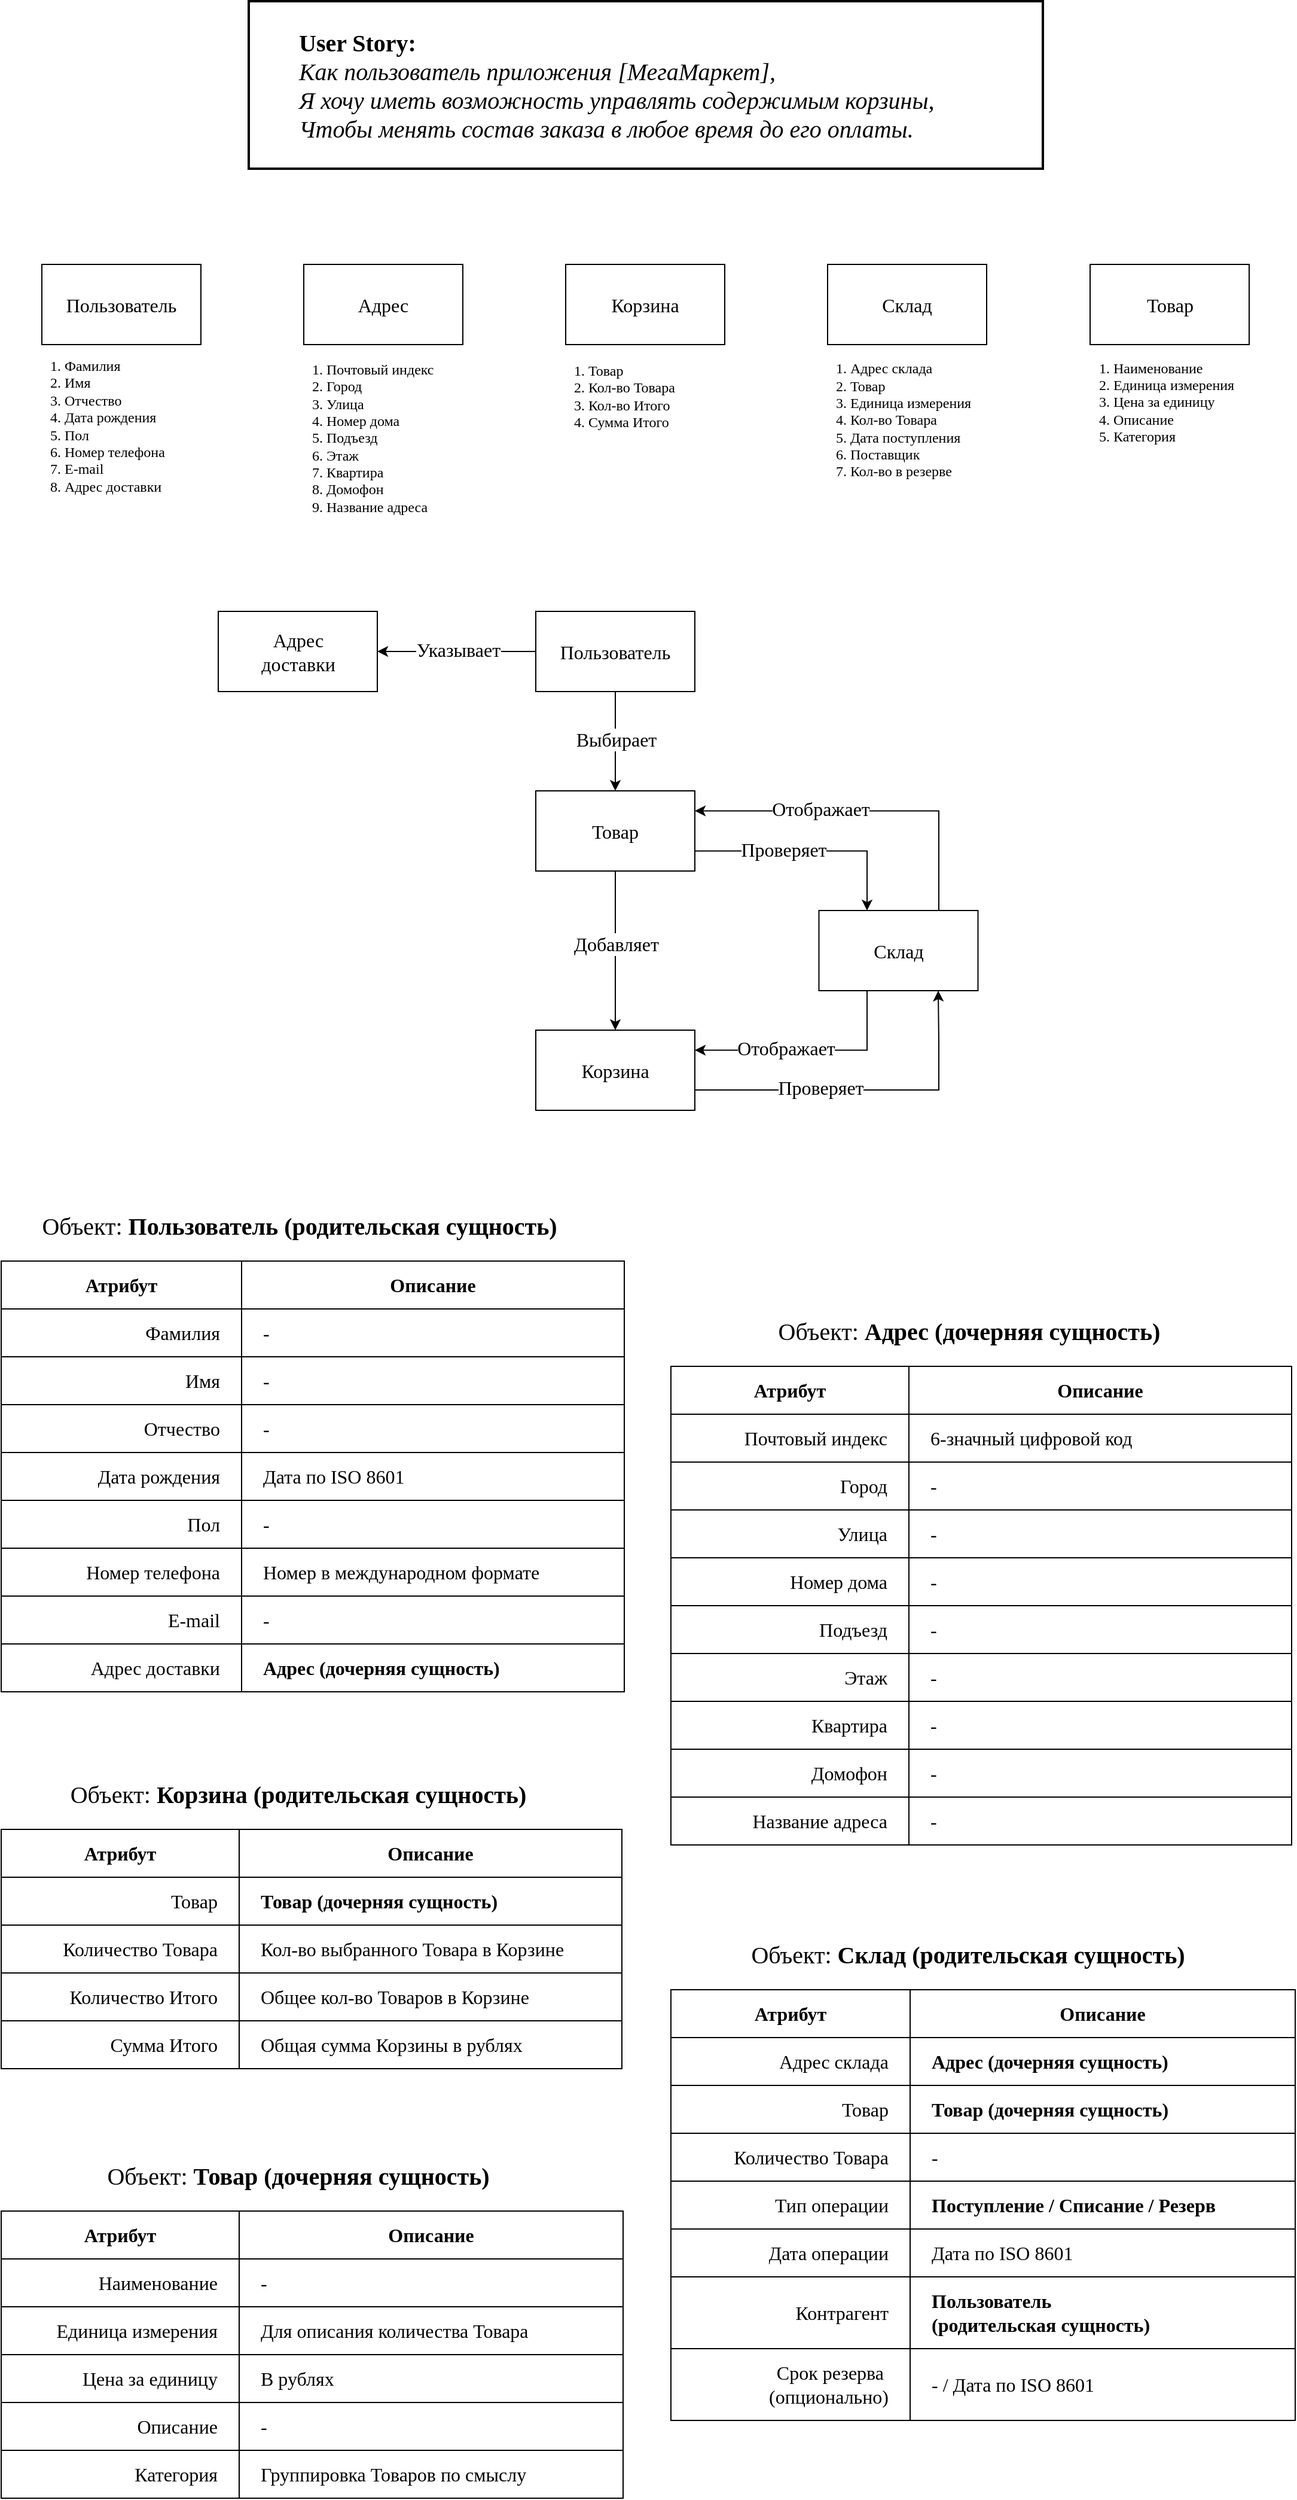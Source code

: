 <mxfile version="24.7.17">
  <diagram name="Страница — 1" id="MIVl5p1enr49xJksiQ6v">
    <mxGraphModel dx="2049" dy="1194" grid="1" gridSize="10" guides="1" tooltips="1" connect="1" arrows="1" fold="1" page="1" pageScale="1" pageWidth="1169" pageHeight="827" math="0" shadow="0">
      <root>
        <mxCell id="0" />
        <mxCell id="1" parent="0" />
        <mxCell id="6HJuL6y66GhY5XT-_tjK-1" value="&lt;blockquote style=&quot;margin: 0px 0px 0px 40px; border: none; padding: 0px; font-size: 20px;&quot;&gt;&lt;font style=&quot;font-size: 20px;&quot;&gt;&lt;b style=&quot;&quot;&gt;User Story:&amp;nbsp;&lt;br style=&quot;&quot;&gt;&lt;/b&gt;&lt;/font&gt;&lt;font style=&quot;font-size: 20px;&quot;&gt;&lt;em style=&quot;box-sizing: border-box;&quot;&gt;Как пользователь приложения [МегаМаркет],&lt;br style=&quot;&quot;&gt;&lt;/em&gt;&lt;/font&gt;&lt;font style=&quot;font-size: 20px;&quot;&gt;&lt;em style=&quot;box-sizing: border-box;&quot;&gt;Я хочу иметь возможность управлять содержимым корзины,&lt;br style=&quot;&quot;&gt;&lt;/em&gt;&lt;/font&gt;&lt;font style=&quot;font-size: 20px;&quot;&gt;&lt;em style=&quot;box-sizing: border-box;&quot;&gt;Чтобы менять состав заказа в любое время до его оплаты.&lt;/em&gt;&lt;/font&gt;&lt;/blockquote&gt;" style="whiteSpace=wrap;html=1;align=left;strokeWidth=2;fontFamily=Comic Sans MS;fontSize=17;spacing=2;" parent="1" vertex="1">
          <mxGeometry x="251" y="80" width="664" height="140" as="geometry" />
        </mxCell>
        <mxCell id="6OoKiLkSBYol4CkCHbGb-2" value="Пользователь" style="rounded=0;whiteSpace=wrap;html=1;fontFamily=Comic Sans MS;fontSize=16;" parent="1" vertex="1">
          <mxGeometry x="78" y="300" width="133" height="67" as="geometry" />
        </mxCell>
        <mxCell id="6OoKiLkSBYol4CkCHbGb-5" value="Корзина" style="rounded=0;whiteSpace=wrap;html=1;fontFamily=Comic Sans MS;fontSize=16;" parent="1" vertex="1">
          <mxGeometry x="516" y="300" width="133" height="67" as="geometry" />
        </mxCell>
        <mxCell id="6OoKiLkSBYol4CkCHbGb-6" value="Склад" style="rounded=0;whiteSpace=wrap;html=1;fontFamily=Comic Sans MS;fontSize=16;" parent="1" vertex="1">
          <mxGeometry x="735" y="300" width="133" height="67" as="geometry" />
        </mxCell>
        <mxCell id="6OoKiLkSBYol4CkCHbGb-7" value="Товар" style="rounded=0;whiteSpace=wrap;html=1;fontFamily=Comic Sans MS;fontSize=16;" parent="1" vertex="1">
          <mxGeometry x="954.5" y="300" width="133" height="67" as="geometry" />
        </mxCell>
        <mxCell id="6OoKiLkSBYol4CkCHbGb-8" value="&lt;ol style=&quot;font-size: 12px;&quot;&gt;&lt;li style=&quot;font-size: 12px;&quot;&gt;Фамилия&lt;/li&gt;&lt;li style=&quot;font-size: 12px;&quot;&gt;Имя&lt;/li&gt;&lt;li style=&quot;font-size: 12px;&quot;&gt;Отчество&lt;/li&gt;&lt;li style=&quot;font-size: 12px;&quot;&gt;Дата рождения&lt;/li&gt;&lt;li style=&quot;font-size: 12px;&quot;&gt;Пол&lt;/li&gt;&lt;li style=&quot;font-size: 12px;&quot;&gt;Номер телефона&lt;/li&gt;&lt;li style=&quot;font-size: 12px;&quot;&gt;E-mail&lt;/li&gt;&lt;li style=&quot;font-size: 12px;&quot;&gt;Адрес доставки&lt;/li&gt;&lt;/ol&gt;" style="text;html=1;align=left;verticalAlign=middle;resizable=0;points=[];autosize=1;strokeColor=none;fillColor=none;fontFamily=Comic Sans MS;fontSize=12;horizontal=1;" parent="1" vertex="1">
          <mxGeometry x="55" y="360" width="160" height="150" as="geometry" />
        </mxCell>
        <mxCell id="6OoKiLkSBYol4CkCHbGb-9" value="&lt;ol style=&quot;font-size: 12px;&quot;&gt;&lt;li style=&quot;font-size: 12px;&quot;&gt;Наименование&lt;/li&gt;&lt;li style=&quot;font-size: 12px;&quot;&gt;Единица измерения&lt;/li&gt;&lt;li style=&quot;font-size: 12px;&quot;&gt;Цена за единицу&lt;/li&gt;&lt;li style=&quot;font-size: 12px;&quot;&gt;Описание&lt;/li&gt;&lt;li style=&quot;font-size: 12px;&quot;&gt;Категория&lt;/li&gt;&lt;/ol&gt;" style="text;html=1;align=left;verticalAlign=middle;resizable=0;points=[];autosize=1;strokeColor=none;fillColor=none;fontFamily=Comic Sans MS;fontSize=12;horizontal=1;" parent="1" vertex="1">
          <mxGeometry x="931.5" y="360" width="180" height="110" as="geometry" />
        </mxCell>
        <mxCell id="6OoKiLkSBYol4CkCHbGb-10" value="&lt;ol style=&quot;font-size: 12px;&quot;&gt;&lt;li style=&quot;font-size: 12px;&quot;&gt;Адрес склада&lt;/li&gt;&lt;li style=&quot;font-size: 12px;&quot;&gt;Товар&lt;/li&gt;&lt;li style=&quot;font-size: 12px;&quot;&gt;Единица измерения&lt;/li&gt;&lt;li style=&quot;font-size: 12px;&quot;&gt;Кол-во Товара&lt;/li&gt;&lt;li style=&quot;font-size: 12px;&quot;&gt;Дата поступления&lt;/li&gt;&lt;li style=&quot;font-size: 12px;&quot;&gt;Поставщик&lt;/li&gt;&lt;li style=&quot;font-size: 12px;&quot;&gt;Кол-во в резерве&lt;/li&gt;&lt;/ol&gt;" style="text;html=1;align=left;verticalAlign=middle;resizable=0;points=[];autosize=1;strokeColor=none;fillColor=none;fontFamily=Comic Sans MS;fontSize=12;horizontal=1;" parent="1" vertex="1">
          <mxGeometry x="712" y="360" width="180" height="140" as="geometry" />
        </mxCell>
        <mxCell id="6OoKiLkSBYol4CkCHbGb-11" value="&lt;ol style=&quot;font-size: 12px;&quot;&gt;&lt;li style=&quot;font-size: 12px;&quot;&gt;Товар&lt;/li&gt;&lt;li style=&quot;font-size: 12px;&quot;&gt;Кол-во Товара&lt;/li&gt;&lt;li style=&quot;font-size: 12px;&quot;&gt;Кол-во Итого&lt;/li&gt;&lt;li style=&quot;font-size: 12px;&quot;&gt;Сумма Итого&lt;/li&gt;&lt;/ol&gt;" style="text;html=1;align=left;verticalAlign=middle;resizable=0;points=[];autosize=1;strokeColor=none;fillColor=none;fontFamily=Comic Sans MS;fontSize=12;horizontal=1;" parent="1" vertex="1">
          <mxGeometry x="493" y="360" width="150" height="100" as="geometry" />
        </mxCell>
        <mxCell id="6OoKiLkSBYol4CkCHbGb-67" value="" style="edgeStyle=orthogonalEdgeStyle;rounded=0;orthogonalLoop=1;jettySize=auto;html=1;fontFamily=Comic Sans MS;fontSize=16;" parent="1" source="6OoKiLkSBYol4CkCHbGb-14" target="6OoKiLkSBYol4CkCHbGb-66" edge="1">
          <mxGeometry relative="1" as="geometry" />
        </mxCell>
        <mxCell id="6OoKiLkSBYol4CkCHbGb-68" value="Указывает" style="edgeLabel;html=1;align=center;verticalAlign=middle;resizable=0;points=[];fontFamily=Comic Sans MS;fontSize=16;" parent="6OoKiLkSBYol4CkCHbGb-67" vertex="1" connectable="0">
          <mxGeometry x="0.159" y="1" relative="1" as="geometry">
            <mxPoint x="12" y="-3" as="offset" />
          </mxGeometry>
        </mxCell>
        <mxCell id="6OoKiLkSBYol4CkCHbGb-14" value="Пользователь" style="rounded=0;whiteSpace=wrap;html=1;fontFamily=Comic Sans MS;fontSize=16;" parent="1" vertex="1">
          <mxGeometry x="491" y="590" width="133" height="67" as="geometry" />
        </mxCell>
        <mxCell id="6OoKiLkSBYol4CkCHbGb-21" style="edgeStyle=orthogonalEdgeStyle;rounded=0;orthogonalLoop=1;jettySize=auto;html=1;exitX=0.5;exitY=1;exitDx=0;exitDy=0;fontFamily=Comic Sans MS;fontSize=16;" parent="1" source="6OoKiLkSBYol4CkCHbGb-14" target="6OoKiLkSBYol4CkCHbGb-19" edge="1">
          <mxGeometry relative="1" as="geometry">
            <mxPoint x="557.5" y="777" as="sourcePoint" />
          </mxGeometry>
        </mxCell>
        <mxCell id="6OoKiLkSBYol4CkCHbGb-337" value="Выбирает" style="edgeLabel;html=1;align=center;verticalAlign=middle;resizable=0;points=[];fontFamily=Comic Sans MS;fontSize=16;" parent="6OoKiLkSBYol4CkCHbGb-21" vertex="1" connectable="0">
          <mxGeometry x="-0.156" relative="1" as="geometry">
            <mxPoint y="5" as="offset" />
          </mxGeometry>
        </mxCell>
        <mxCell id="6OoKiLkSBYol4CkCHbGb-350" value="" style="edgeStyle=orthogonalEdgeStyle;rounded=0;orthogonalLoop=1;jettySize=auto;html=1;exitX=1;exitY=0.75;exitDx=0;exitDy=0;fontFamily=Comic Sans MS;fontSize=16;" parent="1" source="6OoKiLkSBYol4CkCHbGb-19" target="6OoKiLkSBYol4CkCHbGb-18" edge="1">
          <mxGeometry relative="1" as="geometry">
            <Array as="points">
              <mxPoint x="768" y="790" />
            </Array>
            <mxPoint x="624" y="635" as="sourcePoint" />
          </mxGeometry>
        </mxCell>
        <mxCell id="6OoKiLkSBYol4CkCHbGb-353" value="Проверяет" style="edgeLabel;html=1;align=center;verticalAlign=middle;resizable=0;points=[];fontFamily=Comic Sans MS;fontSize=16;" parent="6OoKiLkSBYol4CkCHbGb-350" vertex="1" connectable="0">
          <mxGeometry x="0.118" y="1" relative="1" as="geometry">
            <mxPoint x="-35" y="-1" as="offset" />
          </mxGeometry>
        </mxCell>
        <mxCell id="6OoKiLkSBYol4CkCHbGb-351" style="edgeStyle=orthogonalEdgeStyle;rounded=0;orthogonalLoop=1;jettySize=auto;html=1;entryX=0.75;entryY=1;entryDx=0;entryDy=0;fontFamily=Comic Sans MS;fontSize=16;" parent="1" source="6OoKiLkSBYol4CkCHbGb-17" target="6OoKiLkSBYol4CkCHbGb-18" edge="1">
          <mxGeometry relative="1" as="geometry">
            <Array as="points">
              <mxPoint x="828" y="990" />
              <mxPoint x="828" y="950" />
            </Array>
            <mxPoint x="988" y="950" as="targetPoint" />
          </mxGeometry>
        </mxCell>
        <mxCell id="6OoKiLkSBYol4CkCHbGb-354" value="Проверяет" style="edgeLabel;html=1;align=center;verticalAlign=middle;resizable=0;points=[];fontFamily=Comic Sans MS;fontSize=16;" parent="6OoKiLkSBYol4CkCHbGb-351" vertex="1" connectable="0">
          <mxGeometry x="-0.533" y="-1" relative="1" as="geometry">
            <mxPoint x="38" y="-3" as="offset" />
          </mxGeometry>
        </mxCell>
        <mxCell id="6OoKiLkSBYol4CkCHbGb-17" value="Корзина" style="rounded=0;whiteSpace=wrap;html=1;fontFamily=Comic Sans MS;fontSize=16;" parent="1" vertex="1">
          <mxGeometry x="491" y="940" width="133" height="67" as="geometry" />
        </mxCell>
        <mxCell id="6OoKiLkSBYol4CkCHbGb-349" value="" style="edgeStyle=orthogonalEdgeStyle;rounded=0;orthogonalLoop=1;jettySize=auto;html=1;entryX=1;entryY=0.25;entryDx=0;entryDy=0;fontFamily=Comic Sans MS;fontSize=16;" parent="1" source="6OoKiLkSBYol4CkCHbGb-18" target="6OoKiLkSBYol4CkCHbGb-19" edge="1">
          <mxGeometry relative="1" as="geometry">
            <Array as="points">
              <mxPoint x="828" y="757" />
            </Array>
            <mxPoint x="624" y="595" as="targetPoint" />
          </mxGeometry>
        </mxCell>
        <mxCell id="6OoKiLkSBYol4CkCHbGb-352" value="Отображает" style="edgeLabel;html=1;align=center;verticalAlign=middle;resizable=0;points=[];fontFamily=Comic Sans MS;fontSize=16;" parent="6OoKiLkSBYol4CkCHbGb-349" vertex="1" connectable="0">
          <mxGeometry x="-0.083" y="-1" relative="1" as="geometry">
            <mxPoint x="-51" y="-1" as="offset" />
          </mxGeometry>
        </mxCell>
        <mxCell id="6OoKiLkSBYol4CkCHbGb-360" style="edgeStyle=orthogonalEdgeStyle;rounded=0;orthogonalLoop=1;jettySize=auto;html=1;entryX=1;entryY=0.25;entryDx=0;entryDy=0;fontFamily=Comic Sans MS;fontSize=16;" parent="1" source="6OoKiLkSBYol4CkCHbGb-18" target="6OoKiLkSBYol4CkCHbGb-17" edge="1">
          <mxGeometry relative="1" as="geometry">
            <Array as="points">
              <mxPoint x="768" y="957" />
            </Array>
          </mxGeometry>
        </mxCell>
        <mxCell id="6OoKiLkSBYol4CkCHbGb-361" value="Отображает" style="edgeLabel;html=1;align=center;verticalAlign=middle;resizable=0;points=[];fontFamily=Comic Sans MS;fontSize=16;" parent="6OoKiLkSBYol4CkCHbGb-360" vertex="1" connectable="0">
          <mxGeometry x="0.491" y="-1" relative="1" as="geometry">
            <mxPoint x="26" y="-1" as="offset" />
          </mxGeometry>
        </mxCell>
        <mxCell id="6OoKiLkSBYol4CkCHbGb-18" value="Склад" style="rounded=0;whiteSpace=wrap;html=1;fontFamily=Comic Sans MS;fontSize=16;" parent="1" vertex="1">
          <mxGeometry x="727.75" y="840" width="133" height="67" as="geometry" />
        </mxCell>
        <mxCell id="6OoKiLkSBYol4CkCHbGb-22" value="" style="edgeStyle=orthogonalEdgeStyle;rounded=0;orthogonalLoop=1;jettySize=auto;html=1;fontFamily=Comic Sans MS;fontSize=16;" parent="1" source="6OoKiLkSBYol4CkCHbGb-19" target="6OoKiLkSBYol4CkCHbGb-17" edge="1">
          <mxGeometry relative="1" as="geometry" />
        </mxCell>
        <mxCell id="6OoKiLkSBYol4CkCHbGb-338" value="Добавляет" style="edgeLabel;html=1;align=center;verticalAlign=middle;resizable=0;points=[];fontFamily=Comic Sans MS;fontSize=16;" parent="6OoKiLkSBYol4CkCHbGb-22" vertex="1" connectable="0">
          <mxGeometry x="-0.087" relative="1" as="geometry">
            <mxPoint as="offset" />
          </mxGeometry>
        </mxCell>
        <mxCell id="6OoKiLkSBYol4CkCHbGb-19" value="Товар" style="rounded=0;whiteSpace=wrap;html=1;fontFamily=Comic Sans MS;fontSize=16;" parent="1" vertex="1">
          <mxGeometry x="491" y="740" width="133" height="67" as="geometry" />
        </mxCell>
        <mxCell id="6OoKiLkSBYol4CkCHbGb-26" value="" style="shape=table;startSize=0;container=1;collapsible=0;childLayout=tableLayout;fontFamily=Comic Sans MS;fontSize=16;" parent="1" vertex="1">
          <mxGeometry x="44" y="1133" width="521" height="360" as="geometry" />
        </mxCell>
        <mxCell id="6OoKiLkSBYol4CkCHbGb-27" value="" style="shape=tableRow;horizontal=0;startSize=0;swimlaneHead=0;swimlaneBody=0;strokeColor=inherit;top=0;left=0;bottom=0;right=0;collapsible=0;dropTarget=0;fillColor=none;points=[[0,0.5],[1,0.5]];portConstraint=eastwest;fontFamily=Comic Sans MS;fontSize=16;align=center;" parent="6OoKiLkSBYol4CkCHbGb-26" vertex="1">
          <mxGeometry width="521" height="40" as="geometry" />
        </mxCell>
        <mxCell id="6OoKiLkSBYol4CkCHbGb-29" value="&lt;b&gt;Атрибут&lt;/b&gt;" style="shape=partialRectangle;html=1;whiteSpace=wrap;connectable=0;strokeColor=inherit;overflow=hidden;fillColor=none;top=0;left=0;bottom=0;right=0;pointerEvents=1;fontFamily=Comic Sans MS;fontSize=16;align=center;spacingRight=0;" parent="6OoKiLkSBYol4CkCHbGb-27" vertex="1">
          <mxGeometry width="201" height="40" as="geometry">
            <mxRectangle width="201" height="40" as="alternateBounds" />
          </mxGeometry>
        </mxCell>
        <mxCell id="6OoKiLkSBYol4CkCHbGb-30" value="&lt;b&gt;Описание&lt;/b&gt;" style="shape=partialRectangle;html=1;whiteSpace=wrap;connectable=0;strokeColor=inherit;overflow=hidden;fillColor=none;top=0;left=0;bottom=0;right=0;pointerEvents=1;fontFamily=Comic Sans MS;fontSize=16;" parent="6OoKiLkSBYol4CkCHbGb-27" vertex="1">
          <mxGeometry x="201" width="320" height="40" as="geometry">
            <mxRectangle width="320" height="40" as="alternateBounds" />
          </mxGeometry>
        </mxCell>
        <mxCell id="6OoKiLkSBYol4CkCHbGb-31" value="" style="shape=tableRow;horizontal=0;startSize=0;swimlaneHead=0;swimlaneBody=0;strokeColor=inherit;top=0;left=0;bottom=0;right=0;collapsible=0;dropTarget=0;fillColor=none;points=[[0,0.5],[1,0.5]];portConstraint=eastwest;fontFamily=Comic Sans MS;fontSize=16;" parent="6OoKiLkSBYol4CkCHbGb-26" vertex="1">
          <mxGeometry y="40" width="521" height="40" as="geometry" />
        </mxCell>
        <mxCell id="6OoKiLkSBYol4CkCHbGb-33" value="Фамилия" style="shape=partialRectangle;html=1;whiteSpace=wrap;connectable=0;strokeColor=inherit;overflow=hidden;fillColor=none;top=0;left=0;bottom=0;right=0;pointerEvents=1;fontFamily=Comic Sans MS;fontSize=16;align=right;spacingRight=16;" parent="6OoKiLkSBYol4CkCHbGb-31" vertex="1">
          <mxGeometry width="201" height="40" as="geometry">
            <mxRectangle width="201" height="40" as="alternateBounds" />
          </mxGeometry>
        </mxCell>
        <mxCell id="6OoKiLkSBYol4CkCHbGb-34" value="-" style="shape=partialRectangle;html=1;whiteSpace=wrap;connectable=0;strokeColor=inherit;overflow=hidden;fillColor=none;top=0;left=0;bottom=0;right=0;pointerEvents=1;fontFamily=Comic Sans MS;fontSize=16;align=left;spacingLeft=16;" parent="6OoKiLkSBYol4CkCHbGb-31" vertex="1">
          <mxGeometry x="201" width="320" height="40" as="geometry">
            <mxRectangle width="320" height="40" as="alternateBounds" />
          </mxGeometry>
        </mxCell>
        <mxCell id="6OoKiLkSBYol4CkCHbGb-35" value="" style="shape=tableRow;horizontal=0;startSize=0;swimlaneHead=0;swimlaneBody=0;strokeColor=inherit;top=0;left=0;bottom=0;right=0;collapsible=0;dropTarget=0;fillColor=none;points=[[0,0.5],[1,0.5]];portConstraint=eastwest;fontFamily=Comic Sans MS;fontSize=16;" parent="6OoKiLkSBYol4CkCHbGb-26" vertex="1">
          <mxGeometry y="80" width="521" height="40" as="geometry" />
        </mxCell>
        <mxCell id="6OoKiLkSBYol4CkCHbGb-37" value="Имя" style="shape=partialRectangle;html=1;whiteSpace=wrap;connectable=0;strokeColor=inherit;overflow=hidden;fillColor=none;top=0;left=0;bottom=0;right=0;pointerEvents=1;fontFamily=Comic Sans MS;fontSize=16;align=right;spacingRight=16;" parent="6OoKiLkSBYol4CkCHbGb-35" vertex="1">
          <mxGeometry width="201" height="40" as="geometry">
            <mxRectangle width="201" height="40" as="alternateBounds" />
          </mxGeometry>
        </mxCell>
        <mxCell id="6OoKiLkSBYol4CkCHbGb-38" value="-" style="shape=partialRectangle;html=1;whiteSpace=wrap;connectable=0;strokeColor=inherit;overflow=hidden;fillColor=none;top=0;left=0;bottom=0;right=0;pointerEvents=1;fontFamily=Comic Sans MS;fontSize=16;align=left;spacingLeft=16;" parent="6OoKiLkSBYol4CkCHbGb-35" vertex="1">
          <mxGeometry x="201" width="320" height="40" as="geometry">
            <mxRectangle width="320" height="40" as="alternateBounds" />
          </mxGeometry>
        </mxCell>
        <mxCell id="6OoKiLkSBYol4CkCHbGb-39" value="" style="shape=tableRow;horizontal=0;startSize=0;swimlaneHead=0;swimlaneBody=0;strokeColor=inherit;top=0;left=0;bottom=0;right=0;collapsible=0;dropTarget=0;fillColor=none;points=[[0,0.5],[1,0.5]];portConstraint=eastwest;fontFamily=Comic Sans MS;fontSize=16;" parent="6OoKiLkSBYol4CkCHbGb-26" vertex="1">
          <mxGeometry y="120" width="521" height="40" as="geometry" />
        </mxCell>
        <mxCell id="6OoKiLkSBYol4CkCHbGb-41" value="Отчество" style="shape=partialRectangle;html=1;whiteSpace=wrap;connectable=0;strokeColor=inherit;overflow=hidden;fillColor=none;top=0;left=0;bottom=0;right=0;pointerEvents=1;fontFamily=Comic Sans MS;fontSize=16;align=right;spacingRight=16;" parent="6OoKiLkSBYol4CkCHbGb-39" vertex="1">
          <mxGeometry width="201" height="40" as="geometry">
            <mxRectangle width="201" height="40" as="alternateBounds" />
          </mxGeometry>
        </mxCell>
        <mxCell id="6OoKiLkSBYol4CkCHbGb-42" value="-" style="shape=partialRectangle;html=1;whiteSpace=wrap;connectable=0;strokeColor=inherit;overflow=hidden;fillColor=none;top=0;left=0;bottom=0;right=0;pointerEvents=1;fontFamily=Comic Sans MS;fontSize=16;align=left;spacingLeft=16;" parent="6OoKiLkSBYol4CkCHbGb-39" vertex="1">
          <mxGeometry x="201" width="320" height="40" as="geometry">
            <mxRectangle width="320" height="40" as="alternateBounds" />
          </mxGeometry>
        </mxCell>
        <mxCell id="6OoKiLkSBYol4CkCHbGb-43" value="" style="shape=tableRow;horizontal=0;startSize=0;swimlaneHead=0;swimlaneBody=0;strokeColor=inherit;top=0;left=0;bottom=0;right=0;collapsible=0;dropTarget=0;fillColor=none;points=[[0,0.5],[1,0.5]];portConstraint=eastwest;fontFamily=Comic Sans MS;fontSize=16;" parent="6OoKiLkSBYol4CkCHbGb-26" vertex="1">
          <mxGeometry y="160" width="521" height="40" as="geometry" />
        </mxCell>
        <mxCell id="6OoKiLkSBYol4CkCHbGb-45" value="Дата рождения" style="shape=partialRectangle;html=1;whiteSpace=wrap;connectable=0;strokeColor=inherit;overflow=hidden;fillColor=none;top=0;left=0;bottom=0;right=0;pointerEvents=1;fontFamily=Comic Sans MS;fontSize=16;align=right;spacingRight=16;" parent="6OoKiLkSBYol4CkCHbGb-43" vertex="1">
          <mxGeometry width="201" height="40" as="geometry">
            <mxRectangle width="201" height="40" as="alternateBounds" />
          </mxGeometry>
        </mxCell>
        <mxCell id="6OoKiLkSBYol4CkCHbGb-46" value="Дата по&amp;nbsp;ISO 8601" style="shape=partialRectangle;html=1;whiteSpace=wrap;connectable=0;strokeColor=inherit;overflow=hidden;fillColor=none;top=0;left=0;bottom=0;right=0;pointerEvents=1;fontFamily=Comic Sans MS;fontSize=16;align=left;spacingLeft=16;" parent="6OoKiLkSBYol4CkCHbGb-43" vertex="1">
          <mxGeometry x="201" width="320" height="40" as="geometry">
            <mxRectangle width="320" height="40" as="alternateBounds" />
          </mxGeometry>
        </mxCell>
        <mxCell id="6OoKiLkSBYol4CkCHbGb-47" value="" style="shape=tableRow;horizontal=0;startSize=0;swimlaneHead=0;swimlaneBody=0;strokeColor=inherit;top=0;left=0;bottom=0;right=0;collapsible=0;dropTarget=0;fillColor=none;points=[[0,0.5],[1,0.5]];portConstraint=eastwest;fontFamily=Comic Sans MS;fontSize=16;" parent="6OoKiLkSBYol4CkCHbGb-26" vertex="1">
          <mxGeometry y="200" width="521" height="40" as="geometry" />
        </mxCell>
        <mxCell id="6OoKiLkSBYol4CkCHbGb-49" value="Пол" style="shape=partialRectangle;html=1;whiteSpace=wrap;connectable=0;strokeColor=inherit;overflow=hidden;fillColor=none;top=0;left=0;bottom=0;right=0;pointerEvents=1;fontFamily=Comic Sans MS;fontSize=16;align=right;spacingRight=16;" parent="6OoKiLkSBYol4CkCHbGb-47" vertex="1">
          <mxGeometry width="201" height="40" as="geometry">
            <mxRectangle width="201" height="40" as="alternateBounds" />
          </mxGeometry>
        </mxCell>
        <mxCell id="6OoKiLkSBYol4CkCHbGb-50" value="-" style="shape=partialRectangle;html=1;whiteSpace=wrap;connectable=0;strokeColor=inherit;overflow=hidden;fillColor=none;top=0;left=0;bottom=0;right=0;pointerEvents=1;fontFamily=Comic Sans MS;fontSize=16;align=left;spacingLeft=16;" parent="6OoKiLkSBYol4CkCHbGb-47" vertex="1">
          <mxGeometry x="201" width="320" height="40" as="geometry">
            <mxRectangle width="320" height="40" as="alternateBounds" />
          </mxGeometry>
        </mxCell>
        <mxCell id="6OoKiLkSBYol4CkCHbGb-51" value="" style="shape=tableRow;horizontal=0;startSize=0;swimlaneHead=0;swimlaneBody=0;strokeColor=inherit;top=0;left=0;bottom=0;right=0;collapsible=0;dropTarget=0;fillColor=none;points=[[0,0.5],[1,0.5]];portConstraint=eastwest;fontFamily=Comic Sans MS;fontSize=16;" parent="6OoKiLkSBYol4CkCHbGb-26" vertex="1">
          <mxGeometry y="240" width="521" height="40" as="geometry" />
        </mxCell>
        <mxCell id="6OoKiLkSBYol4CkCHbGb-53" value="Номер телефона" style="shape=partialRectangle;html=1;whiteSpace=wrap;connectable=0;strokeColor=inherit;overflow=hidden;fillColor=none;top=0;left=0;bottom=0;right=0;pointerEvents=1;fontFamily=Comic Sans MS;fontSize=16;align=right;spacingRight=16;" parent="6OoKiLkSBYol4CkCHbGb-51" vertex="1">
          <mxGeometry width="201" height="40" as="geometry">
            <mxRectangle width="201" height="40" as="alternateBounds" />
          </mxGeometry>
        </mxCell>
        <mxCell id="6OoKiLkSBYol4CkCHbGb-54" value="Номер в международном формате" style="shape=partialRectangle;html=1;whiteSpace=wrap;connectable=0;strokeColor=inherit;overflow=hidden;fillColor=none;top=0;left=0;bottom=0;right=0;pointerEvents=1;fontFamily=Comic Sans MS;fontSize=16;align=left;spacingLeft=16;" parent="6OoKiLkSBYol4CkCHbGb-51" vertex="1">
          <mxGeometry x="201" width="320" height="40" as="geometry">
            <mxRectangle width="320" height="40" as="alternateBounds" />
          </mxGeometry>
        </mxCell>
        <mxCell id="6OoKiLkSBYol4CkCHbGb-55" value="" style="shape=tableRow;horizontal=0;startSize=0;swimlaneHead=0;swimlaneBody=0;strokeColor=inherit;top=0;left=0;bottom=0;right=0;collapsible=0;dropTarget=0;fillColor=none;points=[[0,0.5],[1,0.5]];portConstraint=eastwest;fontFamily=Comic Sans MS;fontSize=16;" parent="6OoKiLkSBYol4CkCHbGb-26" vertex="1">
          <mxGeometry y="280" width="521" height="40" as="geometry" />
        </mxCell>
        <mxCell id="6OoKiLkSBYol4CkCHbGb-57" value="E-mail" style="shape=partialRectangle;html=1;whiteSpace=wrap;connectable=0;strokeColor=inherit;overflow=hidden;fillColor=none;top=0;left=0;bottom=0;right=0;pointerEvents=1;fontFamily=Comic Sans MS;fontSize=16;align=right;spacingRight=16;" parent="6OoKiLkSBYol4CkCHbGb-55" vertex="1">
          <mxGeometry width="201" height="40" as="geometry">
            <mxRectangle width="201" height="40" as="alternateBounds" />
          </mxGeometry>
        </mxCell>
        <mxCell id="6OoKiLkSBYol4CkCHbGb-58" value="-" style="shape=partialRectangle;html=1;whiteSpace=wrap;connectable=0;strokeColor=inherit;overflow=hidden;fillColor=none;top=0;left=0;bottom=0;right=0;pointerEvents=1;fontFamily=Comic Sans MS;fontSize=16;align=left;spacingLeft=16;" parent="6OoKiLkSBYol4CkCHbGb-55" vertex="1">
          <mxGeometry x="201" width="320" height="40" as="geometry">
            <mxRectangle width="320" height="40" as="alternateBounds" />
          </mxGeometry>
        </mxCell>
        <mxCell id="6OoKiLkSBYol4CkCHbGb-59" value="" style="shape=tableRow;horizontal=0;startSize=0;swimlaneHead=0;swimlaneBody=0;strokeColor=inherit;top=0;left=0;bottom=0;right=0;collapsible=0;dropTarget=0;fillColor=none;points=[[0,0.5],[1,0.5]];portConstraint=eastwest;fontFamily=Comic Sans MS;fontSize=16;" parent="6OoKiLkSBYol4CkCHbGb-26" vertex="1">
          <mxGeometry y="320" width="521" height="40" as="geometry" />
        </mxCell>
        <mxCell id="6OoKiLkSBYol4CkCHbGb-61" value="Адрес доставки" style="shape=partialRectangle;html=1;whiteSpace=wrap;connectable=0;strokeColor=inherit;overflow=hidden;fillColor=none;top=0;left=0;bottom=0;right=0;pointerEvents=1;fontFamily=Comic Sans MS;fontSize=16;align=right;spacingRight=16;" parent="6OoKiLkSBYol4CkCHbGb-59" vertex="1">
          <mxGeometry width="201" height="40" as="geometry">
            <mxRectangle width="201" height="40" as="alternateBounds" />
          </mxGeometry>
        </mxCell>
        <mxCell id="6OoKiLkSBYol4CkCHbGb-62" value="&lt;b&gt;Адрес (дочерняя сущность)&lt;/b&gt;" style="shape=partialRectangle;html=1;whiteSpace=wrap;connectable=0;strokeColor=inherit;overflow=hidden;fillColor=none;top=0;left=0;bottom=0;right=0;pointerEvents=1;fontFamily=Comic Sans MS;fontSize=16;align=left;spacingLeft=16;" parent="6OoKiLkSBYol4CkCHbGb-59" vertex="1">
          <mxGeometry x="201" width="320" height="40" as="geometry">
            <mxRectangle width="320" height="40" as="alternateBounds" />
          </mxGeometry>
        </mxCell>
        <mxCell id="6OoKiLkSBYol4CkCHbGb-63" value="Объект: &lt;b&gt;Пользователь (родительская сущность)&lt;/b&gt;" style="text;html=1;align=center;verticalAlign=middle;resizable=0;points=[];autosize=1;strokeColor=none;fillColor=none;fontSize=20;fontFamily=Comic Sans MS;" parent="1" vertex="1">
          <mxGeometry x="43" y="1083" width="500" height="40" as="geometry" />
        </mxCell>
        <mxCell id="6OoKiLkSBYol4CkCHbGb-64" value="Адрес" style="rounded=0;whiteSpace=wrap;html=1;fontFamily=Comic Sans MS;fontSize=16;" parent="1" vertex="1">
          <mxGeometry x="297" y="300" width="133" height="67" as="geometry" />
        </mxCell>
        <mxCell id="6OoKiLkSBYol4CkCHbGb-65" value="&lt;ol style=&quot;font-size: 12px;&quot;&gt;&lt;li style=&quot;font-size: 12px;&quot;&gt;Почтовый индекс&lt;/li&gt;&lt;li style=&quot;font-size: 12px;&quot;&gt;&lt;span style=&quot;background-color: initial;&quot;&gt;Город&lt;/span&gt;&lt;/li&gt;&lt;li style=&quot;font-size: 12px;&quot;&gt;&lt;span style=&quot;background-color: initial;&quot;&gt;Улица&lt;/span&gt;&lt;/li&gt;&lt;li style=&quot;font-size: 12px;&quot;&gt;&lt;span style=&quot;background-color: initial;&quot;&gt;Номер дома&lt;/span&gt;&lt;br&gt;&lt;/li&gt;&lt;li style=&quot;font-size: 12px;&quot;&gt;&lt;span style=&quot;background-color: initial;&quot;&gt;Подъезд&lt;/span&gt;&lt;/li&gt;&lt;li style=&quot;font-size: 12px;&quot;&gt;&lt;span style=&quot;background-color: initial;&quot;&gt;Этаж&lt;/span&gt;&lt;/li&gt;&lt;li style=&quot;font-size: 12px;&quot;&gt;&lt;span style=&quot;background-color: initial;&quot;&gt;Квартира&lt;/span&gt;&lt;/li&gt;&lt;li style=&quot;font-size: 12px;&quot;&gt;&lt;span style=&quot;background-color: initial;&quot;&gt;Домофон&lt;/span&gt;&lt;/li&gt;&lt;li style=&quot;font-size: 12px;&quot;&gt;&lt;span style=&quot;background-color: initial;&quot;&gt;Название адреса&lt;/span&gt;&lt;/li&gt;&lt;/ol&gt;" style="text;html=1;align=left;verticalAlign=middle;resizable=0;points=[];autosize=1;strokeColor=none;fillColor=none;fontFamily=Comic Sans MS;fontSize=12;horizontal=1;" parent="1" vertex="1">
          <mxGeometry x="274" y="360" width="170" height="170" as="geometry" />
        </mxCell>
        <mxCell id="6OoKiLkSBYol4CkCHbGb-66" value="Адрес &lt;br style=&quot;font-size: 16px;&quot;&gt;доставки" style="rounded=0;whiteSpace=wrap;html=1;fontFamily=Comic Sans MS;fontSize=16;" parent="1" vertex="1">
          <mxGeometry x="225.5" y="590" width="133" height="67" as="geometry" />
        </mxCell>
        <mxCell id="6OoKiLkSBYol4CkCHbGb-69" value="" style="shape=table;startSize=0;container=1;collapsible=0;childLayout=tableLayout;fontFamily=Comic Sans MS;fontSize=16;" parent="1" vertex="1">
          <mxGeometry x="604" y="1221" width="519" height="400" as="geometry" />
        </mxCell>
        <mxCell id="6OoKiLkSBYol4CkCHbGb-70" value="" style="shape=tableRow;horizontal=0;startSize=0;swimlaneHead=0;swimlaneBody=0;strokeColor=inherit;top=0;left=0;bottom=0;right=0;collapsible=0;dropTarget=0;fillColor=none;points=[[0,0.5],[1,0.5]];portConstraint=eastwest;fontFamily=Comic Sans MS;fontSize=16;align=center;" parent="6OoKiLkSBYol4CkCHbGb-69" vertex="1">
          <mxGeometry width="519" height="40" as="geometry" />
        </mxCell>
        <mxCell id="6OoKiLkSBYol4CkCHbGb-71" value="&lt;b&gt;Атрибут&lt;/b&gt;" style="shape=partialRectangle;html=1;whiteSpace=wrap;connectable=0;strokeColor=inherit;overflow=hidden;fillColor=none;top=0;left=0;bottom=0;right=0;pointerEvents=1;fontFamily=Comic Sans MS;fontSize=16;align=center;spacingRight=0;" parent="6OoKiLkSBYol4CkCHbGb-70" vertex="1">
          <mxGeometry width="199" height="40" as="geometry">
            <mxRectangle width="199" height="40" as="alternateBounds" />
          </mxGeometry>
        </mxCell>
        <mxCell id="6OoKiLkSBYol4CkCHbGb-72" value="&lt;b&gt;Описание&lt;/b&gt;" style="shape=partialRectangle;html=1;whiteSpace=wrap;connectable=0;strokeColor=inherit;overflow=hidden;fillColor=none;top=0;left=0;bottom=0;right=0;pointerEvents=1;fontFamily=Comic Sans MS;fontSize=16;" parent="6OoKiLkSBYol4CkCHbGb-70" vertex="1">
          <mxGeometry x="199" width="320" height="40" as="geometry">
            <mxRectangle width="320" height="40" as="alternateBounds" />
          </mxGeometry>
        </mxCell>
        <mxCell id="6OoKiLkSBYol4CkCHbGb-73" value="" style="shape=tableRow;horizontal=0;startSize=0;swimlaneHead=0;swimlaneBody=0;strokeColor=inherit;top=0;left=0;bottom=0;right=0;collapsible=0;dropTarget=0;fillColor=none;points=[[0,0.5],[1,0.5]];portConstraint=eastwest;fontFamily=Comic Sans MS;fontSize=16;" parent="6OoKiLkSBYol4CkCHbGb-69" vertex="1">
          <mxGeometry y="40" width="519" height="40" as="geometry" />
        </mxCell>
        <mxCell id="6OoKiLkSBYol4CkCHbGb-74" value="Почтовый индекс" style="shape=partialRectangle;html=1;whiteSpace=wrap;connectable=0;strokeColor=inherit;overflow=hidden;fillColor=none;top=0;left=0;bottom=0;right=0;pointerEvents=1;fontFamily=Comic Sans MS;fontSize=16;align=right;spacingRight=16;" parent="6OoKiLkSBYol4CkCHbGb-73" vertex="1">
          <mxGeometry width="199" height="40" as="geometry">
            <mxRectangle width="199" height="40" as="alternateBounds" />
          </mxGeometry>
        </mxCell>
        <mxCell id="6OoKiLkSBYol4CkCHbGb-75" value="6-значный цифровой код" style="shape=partialRectangle;html=1;whiteSpace=wrap;connectable=0;strokeColor=inherit;overflow=hidden;fillColor=none;top=0;left=0;bottom=0;right=0;pointerEvents=1;fontFamily=Comic Sans MS;fontSize=16;align=left;spacingLeft=16;" parent="6OoKiLkSBYol4CkCHbGb-73" vertex="1">
          <mxGeometry x="199" width="320" height="40" as="geometry">
            <mxRectangle width="320" height="40" as="alternateBounds" />
          </mxGeometry>
        </mxCell>
        <mxCell id="6OoKiLkSBYol4CkCHbGb-76" value="" style="shape=tableRow;horizontal=0;startSize=0;swimlaneHead=0;swimlaneBody=0;strokeColor=inherit;top=0;left=0;bottom=0;right=0;collapsible=0;dropTarget=0;fillColor=none;points=[[0,0.5],[1,0.5]];portConstraint=eastwest;fontFamily=Comic Sans MS;fontSize=16;" parent="6OoKiLkSBYol4CkCHbGb-69" vertex="1">
          <mxGeometry y="80" width="519" height="40" as="geometry" />
        </mxCell>
        <mxCell id="6OoKiLkSBYol4CkCHbGb-77" value="Город" style="shape=partialRectangle;html=1;whiteSpace=wrap;connectable=0;strokeColor=inherit;overflow=hidden;fillColor=none;top=0;left=0;bottom=0;right=0;pointerEvents=1;fontFamily=Comic Sans MS;fontSize=16;align=right;spacingRight=16;" parent="6OoKiLkSBYol4CkCHbGb-76" vertex="1">
          <mxGeometry width="199" height="40" as="geometry">
            <mxRectangle width="199" height="40" as="alternateBounds" />
          </mxGeometry>
        </mxCell>
        <mxCell id="6OoKiLkSBYol4CkCHbGb-78" value="-" style="shape=partialRectangle;html=1;whiteSpace=wrap;connectable=0;strokeColor=inherit;overflow=hidden;fillColor=none;top=0;left=0;bottom=0;right=0;pointerEvents=1;fontFamily=Comic Sans MS;fontSize=16;align=left;spacingLeft=16;" parent="6OoKiLkSBYol4CkCHbGb-76" vertex="1">
          <mxGeometry x="199" width="320" height="40" as="geometry">
            <mxRectangle width="320" height="40" as="alternateBounds" />
          </mxGeometry>
        </mxCell>
        <mxCell id="6OoKiLkSBYol4CkCHbGb-79" value="" style="shape=tableRow;horizontal=0;startSize=0;swimlaneHead=0;swimlaneBody=0;strokeColor=inherit;top=0;left=0;bottom=0;right=0;collapsible=0;dropTarget=0;fillColor=none;points=[[0,0.5],[1,0.5]];portConstraint=eastwest;fontFamily=Comic Sans MS;fontSize=16;" parent="6OoKiLkSBYol4CkCHbGb-69" vertex="1">
          <mxGeometry y="120" width="519" height="40" as="geometry" />
        </mxCell>
        <mxCell id="6OoKiLkSBYol4CkCHbGb-80" value="Улица" style="shape=partialRectangle;html=1;whiteSpace=wrap;connectable=0;strokeColor=inherit;overflow=hidden;fillColor=none;top=0;left=0;bottom=0;right=0;pointerEvents=1;fontFamily=Comic Sans MS;fontSize=16;align=right;spacingRight=16;" parent="6OoKiLkSBYol4CkCHbGb-79" vertex="1">
          <mxGeometry width="199" height="40" as="geometry">
            <mxRectangle width="199" height="40" as="alternateBounds" />
          </mxGeometry>
        </mxCell>
        <mxCell id="6OoKiLkSBYol4CkCHbGb-81" value="-" style="shape=partialRectangle;html=1;whiteSpace=wrap;connectable=0;strokeColor=inherit;overflow=hidden;fillColor=none;top=0;left=0;bottom=0;right=0;pointerEvents=1;fontFamily=Comic Sans MS;fontSize=16;align=left;spacingLeft=16;" parent="6OoKiLkSBYol4CkCHbGb-79" vertex="1">
          <mxGeometry x="199" width="320" height="40" as="geometry">
            <mxRectangle width="320" height="40" as="alternateBounds" />
          </mxGeometry>
        </mxCell>
        <mxCell id="6OoKiLkSBYol4CkCHbGb-82" value="" style="shape=tableRow;horizontal=0;startSize=0;swimlaneHead=0;swimlaneBody=0;strokeColor=inherit;top=0;left=0;bottom=0;right=0;collapsible=0;dropTarget=0;fillColor=none;points=[[0,0.5],[1,0.5]];portConstraint=eastwest;fontFamily=Comic Sans MS;fontSize=16;" parent="6OoKiLkSBYol4CkCHbGb-69" vertex="1">
          <mxGeometry y="160" width="519" height="40" as="geometry" />
        </mxCell>
        <mxCell id="6OoKiLkSBYol4CkCHbGb-83" value="Номер дома" style="shape=partialRectangle;html=1;whiteSpace=wrap;connectable=0;strokeColor=inherit;overflow=hidden;fillColor=none;top=0;left=0;bottom=0;right=0;pointerEvents=1;fontFamily=Comic Sans MS;fontSize=16;align=right;spacingRight=16;" parent="6OoKiLkSBYol4CkCHbGb-82" vertex="1">
          <mxGeometry width="199" height="40" as="geometry">
            <mxRectangle width="199" height="40" as="alternateBounds" />
          </mxGeometry>
        </mxCell>
        <mxCell id="6OoKiLkSBYol4CkCHbGb-84" value="-" style="shape=partialRectangle;html=1;whiteSpace=wrap;connectable=0;strokeColor=inherit;overflow=hidden;fillColor=none;top=0;left=0;bottom=0;right=0;pointerEvents=1;fontFamily=Comic Sans MS;fontSize=16;align=left;spacingLeft=16;" parent="6OoKiLkSBYol4CkCHbGb-82" vertex="1">
          <mxGeometry x="199" width="320" height="40" as="geometry">
            <mxRectangle width="320" height="40" as="alternateBounds" />
          </mxGeometry>
        </mxCell>
        <mxCell id="6OoKiLkSBYol4CkCHbGb-85" value="" style="shape=tableRow;horizontal=0;startSize=0;swimlaneHead=0;swimlaneBody=0;strokeColor=inherit;top=0;left=0;bottom=0;right=0;collapsible=0;dropTarget=0;fillColor=none;points=[[0,0.5],[1,0.5]];portConstraint=eastwest;fontFamily=Comic Sans MS;fontSize=16;" parent="6OoKiLkSBYol4CkCHbGb-69" vertex="1">
          <mxGeometry y="200" width="519" height="40" as="geometry" />
        </mxCell>
        <mxCell id="6OoKiLkSBYol4CkCHbGb-86" value="Подъезд" style="shape=partialRectangle;html=1;whiteSpace=wrap;connectable=0;strokeColor=inherit;overflow=hidden;fillColor=none;top=0;left=0;bottom=0;right=0;pointerEvents=1;fontFamily=Comic Sans MS;fontSize=16;align=right;spacingRight=16;" parent="6OoKiLkSBYol4CkCHbGb-85" vertex="1">
          <mxGeometry width="199" height="40" as="geometry">
            <mxRectangle width="199" height="40" as="alternateBounds" />
          </mxGeometry>
        </mxCell>
        <mxCell id="6OoKiLkSBYol4CkCHbGb-87" value="-" style="shape=partialRectangle;html=1;whiteSpace=wrap;connectable=0;strokeColor=inherit;overflow=hidden;fillColor=none;top=0;left=0;bottom=0;right=0;pointerEvents=1;fontFamily=Comic Sans MS;fontSize=16;align=left;spacingLeft=16;" parent="6OoKiLkSBYol4CkCHbGb-85" vertex="1">
          <mxGeometry x="199" width="320" height="40" as="geometry">
            <mxRectangle width="320" height="40" as="alternateBounds" />
          </mxGeometry>
        </mxCell>
        <mxCell id="6OoKiLkSBYol4CkCHbGb-88" value="" style="shape=tableRow;horizontal=0;startSize=0;swimlaneHead=0;swimlaneBody=0;strokeColor=inherit;top=0;left=0;bottom=0;right=0;collapsible=0;dropTarget=0;fillColor=none;points=[[0,0.5],[1,0.5]];portConstraint=eastwest;fontFamily=Comic Sans MS;fontSize=16;" parent="6OoKiLkSBYol4CkCHbGb-69" vertex="1">
          <mxGeometry y="240" width="519" height="40" as="geometry" />
        </mxCell>
        <mxCell id="6OoKiLkSBYol4CkCHbGb-89" value="Этаж" style="shape=partialRectangle;html=1;whiteSpace=wrap;connectable=0;strokeColor=inherit;overflow=hidden;fillColor=none;top=0;left=0;bottom=0;right=0;pointerEvents=1;fontFamily=Comic Sans MS;fontSize=16;align=right;spacingRight=16;" parent="6OoKiLkSBYol4CkCHbGb-88" vertex="1">
          <mxGeometry width="199" height="40" as="geometry">
            <mxRectangle width="199" height="40" as="alternateBounds" />
          </mxGeometry>
        </mxCell>
        <mxCell id="6OoKiLkSBYol4CkCHbGb-90" value="-" style="shape=partialRectangle;html=1;whiteSpace=wrap;connectable=0;strokeColor=inherit;overflow=hidden;fillColor=none;top=0;left=0;bottom=0;right=0;pointerEvents=1;fontFamily=Comic Sans MS;fontSize=16;align=left;spacingLeft=16;" parent="6OoKiLkSBYol4CkCHbGb-88" vertex="1">
          <mxGeometry x="199" width="320" height="40" as="geometry">
            <mxRectangle width="320" height="40" as="alternateBounds" />
          </mxGeometry>
        </mxCell>
        <mxCell id="6OoKiLkSBYol4CkCHbGb-91" value="" style="shape=tableRow;horizontal=0;startSize=0;swimlaneHead=0;swimlaneBody=0;strokeColor=inherit;top=0;left=0;bottom=0;right=0;collapsible=0;dropTarget=0;fillColor=none;points=[[0,0.5],[1,0.5]];portConstraint=eastwest;fontFamily=Comic Sans MS;fontSize=16;" parent="6OoKiLkSBYol4CkCHbGb-69" vertex="1">
          <mxGeometry y="280" width="519" height="40" as="geometry" />
        </mxCell>
        <mxCell id="6OoKiLkSBYol4CkCHbGb-92" value="Квартира" style="shape=partialRectangle;html=1;whiteSpace=wrap;connectable=0;strokeColor=inherit;overflow=hidden;fillColor=none;top=0;left=0;bottom=0;right=0;pointerEvents=1;fontFamily=Comic Sans MS;fontSize=16;align=right;spacingRight=16;" parent="6OoKiLkSBYol4CkCHbGb-91" vertex="1">
          <mxGeometry width="199" height="40" as="geometry">
            <mxRectangle width="199" height="40" as="alternateBounds" />
          </mxGeometry>
        </mxCell>
        <mxCell id="6OoKiLkSBYol4CkCHbGb-93" value="-" style="shape=partialRectangle;html=1;whiteSpace=wrap;connectable=0;strokeColor=inherit;overflow=hidden;fillColor=none;top=0;left=0;bottom=0;right=0;pointerEvents=1;fontFamily=Comic Sans MS;fontSize=16;align=left;spacingLeft=16;" parent="6OoKiLkSBYol4CkCHbGb-91" vertex="1">
          <mxGeometry x="199" width="320" height="40" as="geometry">
            <mxRectangle width="320" height="40" as="alternateBounds" />
          </mxGeometry>
        </mxCell>
        <mxCell id="6OoKiLkSBYol4CkCHbGb-94" value="" style="shape=tableRow;horizontal=0;startSize=0;swimlaneHead=0;swimlaneBody=0;strokeColor=inherit;top=0;left=0;bottom=0;right=0;collapsible=0;dropTarget=0;fillColor=none;points=[[0,0.5],[1,0.5]];portConstraint=eastwest;fontFamily=Comic Sans MS;fontSize=16;" parent="6OoKiLkSBYol4CkCHbGb-69" vertex="1">
          <mxGeometry y="320" width="519" height="40" as="geometry" />
        </mxCell>
        <mxCell id="6OoKiLkSBYol4CkCHbGb-95" value="Домофон" style="shape=partialRectangle;html=1;whiteSpace=wrap;connectable=0;strokeColor=inherit;overflow=hidden;fillColor=none;top=0;left=0;bottom=0;right=0;pointerEvents=1;fontFamily=Comic Sans MS;fontSize=16;align=right;spacingRight=16;" parent="6OoKiLkSBYol4CkCHbGb-94" vertex="1">
          <mxGeometry width="199" height="40" as="geometry">
            <mxRectangle width="199" height="40" as="alternateBounds" />
          </mxGeometry>
        </mxCell>
        <mxCell id="6OoKiLkSBYol4CkCHbGb-96" value="-" style="shape=partialRectangle;html=1;whiteSpace=wrap;connectable=0;strokeColor=inherit;overflow=hidden;fillColor=none;top=0;left=0;bottom=0;right=0;pointerEvents=1;fontFamily=Comic Sans MS;fontSize=16;align=left;spacingLeft=16;" parent="6OoKiLkSBYol4CkCHbGb-94" vertex="1">
          <mxGeometry x="199" width="320" height="40" as="geometry">
            <mxRectangle width="320" height="40" as="alternateBounds" />
          </mxGeometry>
        </mxCell>
        <mxCell id="6OoKiLkSBYol4CkCHbGb-98" style="shape=tableRow;horizontal=0;startSize=0;swimlaneHead=0;swimlaneBody=0;strokeColor=inherit;top=0;left=0;bottom=0;right=0;collapsible=0;dropTarget=0;fillColor=none;points=[[0,0.5],[1,0.5]];portConstraint=eastwest;fontFamily=Comic Sans MS;fontSize=16;" parent="6OoKiLkSBYol4CkCHbGb-69" vertex="1">
          <mxGeometry y="360" width="519" height="40" as="geometry" />
        </mxCell>
        <mxCell id="6OoKiLkSBYol4CkCHbGb-99" value="Название адреса" style="shape=partialRectangle;html=1;whiteSpace=wrap;connectable=0;strokeColor=inherit;overflow=hidden;fillColor=none;top=0;left=0;bottom=0;right=0;pointerEvents=1;fontFamily=Comic Sans MS;fontSize=16;align=right;spacingRight=16;" parent="6OoKiLkSBYol4CkCHbGb-98" vertex="1">
          <mxGeometry width="199" height="40" as="geometry">
            <mxRectangle width="199" height="40" as="alternateBounds" />
          </mxGeometry>
        </mxCell>
        <mxCell id="6OoKiLkSBYol4CkCHbGb-100" value="-" style="shape=partialRectangle;html=1;whiteSpace=wrap;connectable=0;strokeColor=inherit;overflow=hidden;fillColor=none;top=0;left=0;bottom=0;right=0;pointerEvents=1;fontFamily=Comic Sans MS;fontSize=16;align=left;spacingLeft=16;" parent="6OoKiLkSBYol4CkCHbGb-98" vertex="1">
          <mxGeometry x="199" width="320" height="40" as="geometry">
            <mxRectangle width="320" height="40" as="alternateBounds" />
          </mxGeometry>
        </mxCell>
        <mxCell id="6OoKiLkSBYol4CkCHbGb-97" value="Объект: &lt;b&gt;Адрес (дочерняя сущность)&lt;/b&gt;" style="text;html=1;align=center;verticalAlign=middle;resizable=0;points=[];autosize=1;strokeColor=none;fillColor=none;fontSize=20;fontFamily=Comic Sans MS;" parent="1" vertex="1">
          <mxGeometry x="668" y="1171" width="370" height="40" as="geometry" />
        </mxCell>
        <mxCell id="6OoKiLkSBYol4CkCHbGb-136" value="" style="shape=table;startSize=0;container=1;collapsible=0;childLayout=tableLayout;fontFamily=Comic Sans MS;fontSize=16;" parent="1" vertex="1">
          <mxGeometry x="44" y="1927" width="520" height="240" as="geometry" />
        </mxCell>
        <mxCell id="6OoKiLkSBYol4CkCHbGb-137" value="" style="shape=tableRow;horizontal=0;startSize=0;swimlaneHead=0;swimlaneBody=0;strokeColor=inherit;top=0;left=0;bottom=0;right=0;collapsible=0;dropTarget=0;fillColor=none;points=[[0,0.5],[1,0.5]];portConstraint=eastwest;fontFamily=Comic Sans MS;fontSize=16;align=center;" parent="6OoKiLkSBYol4CkCHbGb-136" vertex="1">
          <mxGeometry width="520" height="40" as="geometry" />
        </mxCell>
        <mxCell id="6OoKiLkSBYol4CkCHbGb-138" value="&lt;b&gt;Атрибут&lt;/b&gt;" style="shape=partialRectangle;html=1;whiteSpace=wrap;connectable=0;strokeColor=inherit;overflow=hidden;fillColor=none;top=0;left=0;bottom=0;right=0;pointerEvents=1;fontFamily=Comic Sans MS;fontSize=16;align=center;spacingRight=0;" parent="6OoKiLkSBYol4CkCHbGb-137" vertex="1">
          <mxGeometry width="199" height="40" as="geometry">
            <mxRectangle width="199" height="40" as="alternateBounds" />
          </mxGeometry>
        </mxCell>
        <mxCell id="6OoKiLkSBYol4CkCHbGb-139" value="&lt;b&gt;Описание&lt;/b&gt;" style="shape=partialRectangle;html=1;whiteSpace=wrap;connectable=0;strokeColor=inherit;overflow=hidden;fillColor=none;top=0;left=0;bottom=0;right=0;pointerEvents=1;fontFamily=Comic Sans MS;fontSize=16;" parent="6OoKiLkSBYol4CkCHbGb-137" vertex="1">
          <mxGeometry x="199" width="321" height="40" as="geometry">
            <mxRectangle width="321" height="40" as="alternateBounds" />
          </mxGeometry>
        </mxCell>
        <mxCell id="6OoKiLkSBYol4CkCHbGb-140" value="" style="shape=tableRow;horizontal=0;startSize=0;swimlaneHead=0;swimlaneBody=0;strokeColor=inherit;top=0;left=0;bottom=0;right=0;collapsible=0;dropTarget=0;fillColor=none;points=[[0,0.5],[1,0.5]];portConstraint=eastwest;fontFamily=Comic Sans MS;fontSize=16;" parent="6OoKiLkSBYol4CkCHbGb-136" vertex="1">
          <mxGeometry y="40" width="520" height="40" as="geometry" />
        </mxCell>
        <mxCell id="6OoKiLkSBYol4CkCHbGb-141" value="Наименование" style="shape=partialRectangle;html=1;whiteSpace=wrap;connectable=0;strokeColor=inherit;overflow=hidden;fillColor=none;top=0;left=0;bottom=0;right=0;pointerEvents=1;fontFamily=Comic Sans MS;fontSize=16;align=right;spacingRight=16;" parent="6OoKiLkSBYol4CkCHbGb-140" vertex="1">
          <mxGeometry width="199" height="40" as="geometry">
            <mxRectangle width="199" height="40" as="alternateBounds" />
          </mxGeometry>
        </mxCell>
        <mxCell id="6OoKiLkSBYol4CkCHbGb-142" value="-" style="shape=partialRectangle;html=1;whiteSpace=wrap;connectable=0;strokeColor=inherit;overflow=hidden;fillColor=none;top=0;left=0;bottom=0;right=0;pointerEvents=1;fontFamily=Comic Sans MS;fontSize=16;align=left;spacingLeft=16;" parent="6OoKiLkSBYol4CkCHbGb-140" vertex="1">
          <mxGeometry x="199" width="321" height="40" as="geometry">
            <mxRectangle width="321" height="40" as="alternateBounds" />
          </mxGeometry>
        </mxCell>
        <mxCell id="6OoKiLkSBYol4CkCHbGb-143" value="" style="shape=tableRow;horizontal=0;startSize=0;swimlaneHead=0;swimlaneBody=0;strokeColor=inherit;top=0;left=0;bottom=0;right=0;collapsible=0;dropTarget=0;fillColor=none;points=[[0,0.5],[1,0.5]];portConstraint=eastwest;fontFamily=Comic Sans MS;fontSize=16;" parent="6OoKiLkSBYol4CkCHbGb-136" vertex="1">
          <mxGeometry y="80" width="520" height="40" as="geometry" />
        </mxCell>
        <mxCell id="6OoKiLkSBYol4CkCHbGb-144" value="Единица измерения" style="shape=partialRectangle;html=1;whiteSpace=wrap;connectable=0;strokeColor=inherit;overflow=hidden;fillColor=none;top=0;left=0;bottom=0;right=0;pointerEvents=1;fontFamily=Comic Sans MS;fontSize=16;align=right;spacingRight=16;" parent="6OoKiLkSBYol4CkCHbGb-143" vertex="1">
          <mxGeometry width="199" height="40" as="geometry">
            <mxRectangle width="199" height="40" as="alternateBounds" />
          </mxGeometry>
        </mxCell>
        <mxCell id="6OoKiLkSBYol4CkCHbGb-145" value="Для описания количества Товара" style="shape=partialRectangle;html=1;whiteSpace=wrap;connectable=0;strokeColor=inherit;overflow=hidden;fillColor=none;top=0;left=0;bottom=0;right=0;pointerEvents=1;fontFamily=Comic Sans MS;fontSize=16;align=left;spacingLeft=16;" parent="6OoKiLkSBYol4CkCHbGb-143" vertex="1">
          <mxGeometry x="199" width="321" height="40" as="geometry">
            <mxRectangle width="321" height="40" as="alternateBounds" />
          </mxGeometry>
        </mxCell>
        <mxCell id="6OoKiLkSBYol4CkCHbGb-146" value="" style="shape=tableRow;horizontal=0;startSize=0;swimlaneHead=0;swimlaneBody=0;strokeColor=inherit;top=0;left=0;bottom=0;right=0;collapsible=0;dropTarget=0;fillColor=none;points=[[0,0.5],[1,0.5]];portConstraint=eastwest;fontFamily=Comic Sans MS;fontSize=16;" parent="6OoKiLkSBYol4CkCHbGb-136" vertex="1">
          <mxGeometry y="120" width="520" height="40" as="geometry" />
        </mxCell>
        <mxCell id="6OoKiLkSBYol4CkCHbGb-147" value="Цена за единицу" style="shape=partialRectangle;html=1;whiteSpace=wrap;connectable=0;strokeColor=inherit;overflow=hidden;fillColor=none;top=0;left=0;bottom=0;right=0;pointerEvents=1;fontFamily=Comic Sans MS;fontSize=16;align=right;spacingRight=16;" parent="6OoKiLkSBYol4CkCHbGb-146" vertex="1">
          <mxGeometry width="199" height="40" as="geometry">
            <mxRectangle width="199" height="40" as="alternateBounds" />
          </mxGeometry>
        </mxCell>
        <mxCell id="6OoKiLkSBYol4CkCHbGb-148" value="В рублях" style="shape=partialRectangle;html=1;whiteSpace=wrap;connectable=0;strokeColor=inherit;overflow=hidden;fillColor=none;top=0;left=0;bottom=0;right=0;pointerEvents=1;fontFamily=Comic Sans MS;fontSize=16;align=left;spacingLeft=16;" parent="6OoKiLkSBYol4CkCHbGb-146" vertex="1">
          <mxGeometry x="199" width="321" height="40" as="geometry">
            <mxRectangle width="321" height="40" as="alternateBounds" />
          </mxGeometry>
        </mxCell>
        <mxCell id="6OoKiLkSBYol4CkCHbGb-149" value="" style="shape=tableRow;horizontal=0;startSize=0;swimlaneHead=0;swimlaneBody=0;strokeColor=inherit;top=0;left=0;bottom=0;right=0;collapsible=0;dropTarget=0;fillColor=none;points=[[0,0.5],[1,0.5]];portConstraint=eastwest;fontFamily=Comic Sans MS;fontSize=16;" parent="6OoKiLkSBYol4CkCHbGb-136" vertex="1">
          <mxGeometry y="160" width="520" height="40" as="geometry" />
        </mxCell>
        <mxCell id="6OoKiLkSBYol4CkCHbGb-150" value="Описание" style="shape=partialRectangle;html=1;whiteSpace=wrap;connectable=0;strokeColor=inherit;overflow=hidden;fillColor=none;top=0;left=0;bottom=0;right=0;pointerEvents=1;fontFamily=Comic Sans MS;fontSize=16;align=right;spacingRight=16;" parent="6OoKiLkSBYol4CkCHbGb-149" vertex="1">
          <mxGeometry width="199" height="40" as="geometry">
            <mxRectangle width="199" height="40" as="alternateBounds" />
          </mxGeometry>
        </mxCell>
        <mxCell id="6OoKiLkSBYol4CkCHbGb-151" value="-" style="shape=partialRectangle;html=1;whiteSpace=wrap;connectable=0;strokeColor=inherit;overflow=hidden;fillColor=none;top=0;left=0;bottom=0;right=0;pointerEvents=1;fontFamily=Comic Sans MS;fontSize=16;align=left;spacingLeft=16;" parent="6OoKiLkSBYol4CkCHbGb-149" vertex="1">
          <mxGeometry x="199" width="321" height="40" as="geometry">
            <mxRectangle width="321" height="40" as="alternateBounds" />
          </mxGeometry>
        </mxCell>
        <mxCell id="6OoKiLkSBYol4CkCHbGb-233" style="shape=tableRow;horizontal=0;startSize=0;swimlaneHead=0;swimlaneBody=0;strokeColor=inherit;top=0;left=0;bottom=0;right=0;collapsible=0;dropTarget=0;fillColor=none;points=[[0,0.5],[1,0.5]];portConstraint=eastwest;fontFamily=Comic Sans MS;fontSize=16;" parent="6OoKiLkSBYol4CkCHbGb-136" vertex="1">
          <mxGeometry y="200" width="520" height="40" as="geometry" />
        </mxCell>
        <mxCell id="6OoKiLkSBYol4CkCHbGb-234" value="Категория" style="shape=partialRectangle;html=1;whiteSpace=wrap;connectable=0;strokeColor=inherit;overflow=hidden;fillColor=none;top=0;left=0;bottom=0;right=0;pointerEvents=1;fontFamily=Comic Sans MS;fontSize=16;align=right;spacingRight=16;" parent="6OoKiLkSBYol4CkCHbGb-233" vertex="1">
          <mxGeometry width="199" height="40" as="geometry">
            <mxRectangle width="199" height="40" as="alternateBounds" />
          </mxGeometry>
        </mxCell>
        <mxCell id="6OoKiLkSBYol4CkCHbGb-235" value="Группировка Товаров по смыслу" style="shape=partialRectangle;html=1;whiteSpace=wrap;connectable=0;strokeColor=inherit;overflow=hidden;fillColor=none;top=0;left=0;bottom=0;right=0;pointerEvents=1;fontFamily=Comic Sans MS;fontSize=16;align=left;spacingLeft=16;" parent="6OoKiLkSBYol4CkCHbGb-233" vertex="1">
          <mxGeometry x="199" width="321" height="40" as="geometry">
            <mxRectangle width="321" height="40" as="alternateBounds" />
          </mxGeometry>
        </mxCell>
        <mxCell id="6OoKiLkSBYol4CkCHbGb-164" value="Объект: &lt;b&gt;Товар (дочерняя сущность)&lt;/b&gt;" style="text;html=1;align=center;verticalAlign=middle;resizable=0;points=[];autosize=1;strokeColor=none;fillColor=none;fontSize=20;fontFamily=Comic Sans MS;" parent="1" vertex="1">
          <mxGeometry x="107" y="1877" width="370" height="40" as="geometry" />
        </mxCell>
        <mxCell id="6OoKiLkSBYol4CkCHbGb-215" value="Объект: &lt;b&gt;Корзина (&lt;/b&gt;&lt;b&gt;родительская&amp;nbsp;&lt;/b&gt;&lt;b&gt;сущность)&lt;/b&gt;" style="text;html=1;align=center;verticalAlign=middle;resizable=0;points=[];autosize=1;strokeColor=none;fillColor=none;fontSize=20;fontFamily=Comic Sans MS;" parent="1" vertex="1">
          <mxGeometry x="72" y="1558" width="440" height="40" as="geometry" />
        </mxCell>
        <mxCell id="6OoKiLkSBYol4CkCHbGb-232" value="Объект: &lt;b&gt;Склад (&lt;/b&gt;&lt;b&gt;родительская&amp;nbsp;&lt;/b&gt;&lt;b&gt;сущность)&lt;/b&gt;" style="text;html=1;align=center;verticalAlign=middle;resizable=0;points=[];autosize=1;strokeColor=none;fillColor=none;fontSize=20;fontFamily=Comic Sans MS;" parent="1" vertex="1">
          <mxGeometry x="642" y="1692" width="420" height="40" as="geometry" />
        </mxCell>
        <mxCell id="6OoKiLkSBYol4CkCHbGb-256" value="" style="shape=table;startSize=0;container=1;collapsible=0;childLayout=tableLayout;fontFamily=Comic Sans MS;fontSize=16;" parent="1" vertex="1">
          <mxGeometry x="44" y="1608" width="519" height="200" as="geometry" />
        </mxCell>
        <mxCell id="6OoKiLkSBYol4CkCHbGb-257" value="" style="shape=tableRow;horizontal=0;startSize=0;swimlaneHead=0;swimlaneBody=0;strokeColor=inherit;top=0;left=0;bottom=0;right=0;collapsible=0;dropTarget=0;fillColor=none;points=[[0,0.5],[1,0.5]];portConstraint=eastwest;fontFamily=Comic Sans MS;fontSize=16;align=center;" parent="6OoKiLkSBYol4CkCHbGb-256" vertex="1">
          <mxGeometry width="519" height="40" as="geometry" />
        </mxCell>
        <mxCell id="6OoKiLkSBYol4CkCHbGb-258" value="&lt;b&gt;Атрибут&lt;/b&gt;" style="shape=partialRectangle;html=1;whiteSpace=wrap;connectable=0;strokeColor=inherit;overflow=hidden;fillColor=none;top=0;left=0;bottom=0;right=0;pointerEvents=1;fontFamily=Comic Sans MS;fontSize=16;align=center;spacingRight=0;" parent="6OoKiLkSBYol4CkCHbGb-257" vertex="1">
          <mxGeometry width="199" height="40" as="geometry">
            <mxRectangle width="199" height="40" as="alternateBounds" />
          </mxGeometry>
        </mxCell>
        <mxCell id="6OoKiLkSBYol4CkCHbGb-259" value="&lt;b&gt;Описание&lt;/b&gt;" style="shape=partialRectangle;html=1;whiteSpace=wrap;connectable=0;strokeColor=inherit;overflow=hidden;fillColor=none;top=0;left=0;bottom=0;right=0;pointerEvents=1;fontFamily=Comic Sans MS;fontSize=16;" parent="6OoKiLkSBYol4CkCHbGb-257" vertex="1">
          <mxGeometry x="199" width="320" height="40" as="geometry">
            <mxRectangle width="320" height="40" as="alternateBounds" />
          </mxGeometry>
        </mxCell>
        <mxCell id="6OoKiLkSBYol4CkCHbGb-260" value="" style="shape=tableRow;horizontal=0;startSize=0;swimlaneHead=0;swimlaneBody=0;strokeColor=inherit;top=0;left=0;bottom=0;right=0;collapsible=0;dropTarget=0;fillColor=none;points=[[0,0.5],[1,0.5]];portConstraint=eastwest;fontFamily=Comic Sans MS;fontSize=16;" parent="6OoKiLkSBYol4CkCHbGb-256" vertex="1">
          <mxGeometry y="40" width="519" height="40" as="geometry" />
        </mxCell>
        <mxCell id="6OoKiLkSBYol4CkCHbGb-261" value="Товар" style="shape=partialRectangle;html=1;whiteSpace=wrap;connectable=0;strokeColor=inherit;overflow=hidden;fillColor=none;top=0;left=0;bottom=0;right=0;pointerEvents=1;fontFamily=Comic Sans MS;fontSize=16;align=right;spacingRight=16;" parent="6OoKiLkSBYol4CkCHbGb-260" vertex="1">
          <mxGeometry width="199" height="40" as="geometry">
            <mxRectangle width="199" height="40" as="alternateBounds" />
          </mxGeometry>
        </mxCell>
        <mxCell id="6OoKiLkSBYol4CkCHbGb-262" value="&lt;b style=&quot;text-wrap: nowrap; text-align: center;&quot;&gt;Товар (дочерняя сущность)&lt;/b&gt;" style="shape=partialRectangle;html=1;whiteSpace=wrap;connectable=0;strokeColor=inherit;overflow=hidden;fillColor=none;top=0;left=0;bottom=0;right=0;pointerEvents=1;fontFamily=Comic Sans MS;fontSize=16;align=left;spacingLeft=16;" parent="6OoKiLkSBYol4CkCHbGb-260" vertex="1">
          <mxGeometry x="199" width="320" height="40" as="geometry">
            <mxRectangle width="320" height="40" as="alternateBounds" />
          </mxGeometry>
        </mxCell>
        <mxCell id="6OoKiLkSBYol4CkCHbGb-331" style="shape=tableRow;horizontal=0;startSize=0;swimlaneHead=0;swimlaneBody=0;strokeColor=inherit;top=0;left=0;bottom=0;right=0;collapsible=0;dropTarget=0;fillColor=none;points=[[0,0.5],[1,0.5]];portConstraint=eastwest;fontFamily=Comic Sans MS;fontSize=16;" parent="6OoKiLkSBYol4CkCHbGb-256" vertex="1">
          <mxGeometry y="80" width="519" height="40" as="geometry" />
        </mxCell>
        <mxCell id="6OoKiLkSBYol4CkCHbGb-332" value="Количество Товара" style="shape=partialRectangle;html=1;whiteSpace=wrap;connectable=0;strokeColor=inherit;overflow=hidden;fillColor=none;top=0;left=0;bottom=0;right=0;pointerEvents=1;fontFamily=Comic Sans MS;fontSize=16;align=right;spacingRight=16;" parent="6OoKiLkSBYol4CkCHbGb-331" vertex="1">
          <mxGeometry width="199" height="40" as="geometry">
            <mxRectangle width="199" height="40" as="alternateBounds" />
          </mxGeometry>
        </mxCell>
        <mxCell id="6OoKiLkSBYol4CkCHbGb-333" value="Кол-во выбранного Товара в Корзине" style="shape=partialRectangle;html=1;whiteSpace=wrap;connectable=0;strokeColor=inherit;overflow=hidden;fillColor=none;top=0;left=0;bottom=0;right=0;pointerEvents=1;fontFamily=Comic Sans MS;fontSize=16;align=left;spacingLeft=16;" parent="6OoKiLkSBYol4CkCHbGb-331" vertex="1">
          <mxGeometry x="199" width="320" height="40" as="geometry">
            <mxRectangle width="320" height="40" as="alternateBounds" />
          </mxGeometry>
        </mxCell>
        <mxCell id="6OoKiLkSBYol4CkCHbGb-334" style="shape=tableRow;horizontal=0;startSize=0;swimlaneHead=0;swimlaneBody=0;strokeColor=inherit;top=0;left=0;bottom=0;right=0;collapsible=0;dropTarget=0;fillColor=none;points=[[0,0.5],[1,0.5]];portConstraint=eastwest;fontFamily=Comic Sans MS;fontSize=16;" parent="6OoKiLkSBYol4CkCHbGb-256" vertex="1">
          <mxGeometry y="120" width="519" height="40" as="geometry" />
        </mxCell>
        <mxCell id="6OoKiLkSBYol4CkCHbGb-335" value="Количество Итого" style="shape=partialRectangle;html=1;whiteSpace=wrap;connectable=0;strokeColor=inherit;overflow=hidden;fillColor=none;top=0;left=0;bottom=0;right=0;pointerEvents=1;fontFamily=Comic Sans MS;fontSize=16;align=right;spacingRight=16;" parent="6OoKiLkSBYol4CkCHbGb-334" vertex="1">
          <mxGeometry width="199" height="40" as="geometry">
            <mxRectangle width="199" height="40" as="alternateBounds" />
          </mxGeometry>
        </mxCell>
        <mxCell id="6OoKiLkSBYol4CkCHbGb-336" value="Общее кол-во Товаров в Корзине" style="shape=partialRectangle;html=1;whiteSpace=wrap;connectable=0;strokeColor=inherit;overflow=hidden;fillColor=none;top=0;left=0;bottom=0;right=0;pointerEvents=1;fontFamily=Comic Sans MS;fontSize=16;align=left;spacingLeft=16;" parent="6OoKiLkSBYol4CkCHbGb-334" vertex="1">
          <mxGeometry x="199" width="320" height="40" as="geometry">
            <mxRectangle width="320" height="40" as="alternateBounds" />
          </mxGeometry>
        </mxCell>
        <mxCell id="PXfpkqmEYtwdTuUkvPk8-1" style="shape=tableRow;horizontal=0;startSize=0;swimlaneHead=0;swimlaneBody=0;strokeColor=inherit;top=0;left=0;bottom=0;right=0;collapsible=0;dropTarget=0;fillColor=none;points=[[0,0.5],[1,0.5]];portConstraint=eastwest;fontFamily=Comic Sans MS;fontSize=16;" vertex="1" parent="6OoKiLkSBYol4CkCHbGb-256">
          <mxGeometry y="160" width="519" height="40" as="geometry" />
        </mxCell>
        <mxCell id="PXfpkqmEYtwdTuUkvPk8-2" value="Сумма Итого" style="shape=partialRectangle;html=1;whiteSpace=wrap;connectable=0;strokeColor=inherit;overflow=hidden;fillColor=none;top=0;left=0;bottom=0;right=0;pointerEvents=1;fontFamily=Comic Sans MS;fontSize=16;align=right;spacingRight=16;" vertex="1" parent="PXfpkqmEYtwdTuUkvPk8-1">
          <mxGeometry width="199" height="40" as="geometry">
            <mxRectangle width="199" height="40" as="alternateBounds" />
          </mxGeometry>
        </mxCell>
        <mxCell id="PXfpkqmEYtwdTuUkvPk8-3" value="Общая сумма Корзины в рублях" style="shape=partialRectangle;html=1;whiteSpace=wrap;connectable=0;strokeColor=inherit;overflow=hidden;fillColor=none;top=0;left=0;bottom=0;right=0;pointerEvents=1;fontFamily=Comic Sans MS;fontSize=16;align=left;spacingLeft=16;" vertex="1" parent="PXfpkqmEYtwdTuUkvPk8-1">
          <mxGeometry x="199" width="320" height="40" as="geometry">
            <mxRectangle width="320" height="40" as="alternateBounds" />
          </mxGeometry>
        </mxCell>
        <mxCell id="6OoKiLkSBYol4CkCHbGb-303" value="" style="shape=table;startSize=0;container=1;collapsible=0;childLayout=tableLayout;fontFamily=Comic Sans MS;fontSize=16;" parent="1" vertex="1">
          <mxGeometry x="604" y="1742" width="522" height="360" as="geometry" />
        </mxCell>
        <mxCell id="6OoKiLkSBYol4CkCHbGb-304" value="" style="shape=tableRow;horizontal=0;startSize=0;swimlaneHead=0;swimlaneBody=0;strokeColor=inherit;top=0;left=0;bottom=0;right=0;collapsible=0;dropTarget=0;fillColor=none;points=[[0,0.5],[1,0.5]];portConstraint=eastwest;fontFamily=Comic Sans MS;fontSize=16;align=center;" parent="6OoKiLkSBYol4CkCHbGb-303" vertex="1">
          <mxGeometry width="522" height="40" as="geometry" />
        </mxCell>
        <mxCell id="6OoKiLkSBYol4CkCHbGb-305" value="&lt;b&gt;Атрибут&lt;/b&gt;" style="shape=partialRectangle;html=1;whiteSpace=wrap;connectable=0;strokeColor=inherit;overflow=hidden;fillColor=none;top=0;left=0;bottom=0;right=0;pointerEvents=1;fontFamily=Comic Sans MS;fontSize=16;align=center;spacingRight=0;" parent="6OoKiLkSBYol4CkCHbGb-304" vertex="1">
          <mxGeometry width="200" height="40" as="geometry">
            <mxRectangle width="200" height="40" as="alternateBounds" />
          </mxGeometry>
        </mxCell>
        <mxCell id="6OoKiLkSBYol4CkCHbGb-306" value="&lt;b&gt;Описание&lt;/b&gt;" style="shape=partialRectangle;html=1;whiteSpace=wrap;connectable=0;strokeColor=inherit;overflow=hidden;fillColor=none;top=0;left=0;bottom=0;right=0;pointerEvents=1;fontFamily=Comic Sans MS;fontSize=16;" parent="6OoKiLkSBYol4CkCHbGb-304" vertex="1">
          <mxGeometry x="200" width="322" height="40" as="geometry">
            <mxRectangle width="322" height="40" as="alternateBounds" />
          </mxGeometry>
        </mxCell>
        <mxCell id="6OoKiLkSBYol4CkCHbGb-307" value="" style="shape=tableRow;horizontal=0;startSize=0;swimlaneHead=0;swimlaneBody=0;strokeColor=inherit;top=0;left=0;bottom=0;right=0;collapsible=0;dropTarget=0;fillColor=none;points=[[0,0.5],[1,0.5]];portConstraint=eastwest;fontFamily=Comic Sans MS;fontSize=16;" parent="6OoKiLkSBYol4CkCHbGb-303" vertex="1">
          <mxGeometry y="40" width="522" height="40" as="geometry" />
        </mxCell>
        <mxCell id="6OoKiLkSBYol4CkCHbGb-308" value="Адрес склада" style="shape=partialRectangle;html=1;whiteSpace=wrap;connectable=0;strokeColor=inherit;overflow=hidden;fillColor=none;top=0;left=0;bottom=0;right=0;pointerEvents=1;fontFamily=Comic Sans MS;fontSize=16;align=right;spacingRight=16;" parent="6OoKiLkSBYol4CkCHbGb-307" vertex="1">
          <mxGeometry width="200" height="40" as="geometry">
            <mxRectangle width="200" height="40" as="alternateBounds" />
          </mxGeometry>
        </mxCell>
        <mxCell id="6OoKiLkSBYol4CkCHbGb-309" value="&lt;b&gt;Адрес (дочерняя сущность)&lt;/b&gt;" style="shape=partialRectangle;html=1;whiteSpace=wrap;connectable=0;strokeColor=inherit;overflow=hidden;fillColor=none;top=0;left=0;bottom=0;right=0;pointerEvents=1;fontFamily=Comic Sans MS;fontSize=16;align=left;spacingLeft=16;" parent="6OoKiLkSBYol4CkCHbGb-307" vertex="1">
          <mxGeometry x="200" width="322" height="40" as="geometry">
            <mxRectangle width="322" height="40" as="alternateBounds" />
          </mxGeometry>
        </mxCell>
        <mxCell id="6OoKiLkSBYol4CkCHbGb-310" value="" style="shape=tableRow;horizontal=0;startSize=0;swimlaneHead=0;swimlaneBody=0;strokeColor=inherit;top=0;left=0;bottom=0;right=0;collapsible=0;dropTarget=0;fillColor=none;points=[[0,0.5],[1,0.5]];portConstraint=eastwest;fontFamily=Comic Sans MS;fontSize=16;" parent="6OoKiLkSBYol4CkCHbGb-303" vertex="1">
          <mxGeometry y="80" width="522" height="40" as="geometry" />
        </mxCell>
        <mxCell id="6OoKiLkSBYol4CkCHbGb-311" value="Товар" style="shape=partialRectangle;html=1;whiteSpace=wrap;connectable=0;strokeColor=inherit;overflow=hidden;fillColor=none;top=0;left=0;bottom=0;right=0;pointerEvents=1;fontFamily=Comic Sans MS;fontSize=16;align=right;spacingRight=16;" parent="6OoKiLkSBYol4CkCHbGb-310" vertex="1">
          <mxGeometry width="200" height="40" as="geometry">
            <mxRectangle width="200" height="40" as="alternateBounds" />
          </mxGeometry>
        </mxCell>
        <mxCell id="6OoKiLkSBYol4CkCHbGb-312" value="&lt;b style=&quot;text-wrap: nowrap; text-align: center;&quot;&gt;Товар (дочерняя сущность)&lt;/b&gt;" style="shape=partialRectangle;html=1;whiteSpace=wrap;connectable=0;strokeColor=inherit;overflow=hidden;fillColor=none;top=0;left=0;bottom=0;right=0;pointerEvents=1;fontFamily=Comic Sans MS;fontSize=16;align=left;spacingLeft=16;" parent="6OoKiLkSBYol4CkCHbGb-310" vertex="1">
          <mxGeometry x="200" width="322" height="40" as="geometry">
            <mxRectangle width="322" height="40" as="alternateBounds" />
          </mxGeometry>
        </mxCell>
        <mxCell id="6OoKiLkSBYol4CkCHbGb-313" value="" style="shape=tableRow;horizontal=0;startSize=0;swimlaneHead=0;swimlaneBody=0;strokeColor=inherit;top=0;left=0;bottom=0;right=0;collapsible=0;dropTarget=0;fillColor=none;points=[[0,0.5],[1,0.5]];portConstraint=eastwest;fontFamily=Comic Sans MS;fontSize=16;" parent="6OoKiLkSBYol4CkCHbGb-303" vertex="1">
          <mxGeometry y="120" width="522" height="40" as="geometry" />
        </mxCell>
        <mxCell id="6OoKiLkSBYol4CkCHbGb-314" value="Количество Товара" style="shape=partialRectangle;html=1;whiteSpace=wrap;connectable=0;strokeColor=inherit;overflow=hidden;fillColor=none;top=0;left=0;bottom=0;right=0;pointerEvents=1;fontFamily=Comic Sans MS;fontSize=16;align=right;spacingRight=16;" parent="6OoKiLkSBYol4CkCHbGb-313" vertex="1">
          <mxGeometry width="200" height="40" as="geometry">
            <mxRectangle width="200" height="40" as="alternateBounds" />
          </mxGeometry>
        </mxCell>
        <mxCell id="6OoKiLkSBYol4CkCHbGb-315" value="-" style="shape=partialRectangle;html=1;whiteSpace=wrap;connectable=0;strokeColor=inherit;overflow=hidden;fillColor=none;top=0;left=0;bottom=0;right=0;pointerEvents=1;fontFamily=Comic Sans MS;fontSize=16;align=left;spacingLeft=16;" parent="6OoKiLkSBYol4CkCHbGb-313" vertex="1">
          <mxGeometry x="200" width="322" height="40" as="geometry">
            <mxRectangle width="322" height="40" as="alternateBounds" />
          </mxGeometry>
        </mxCell>
        <mxCell id="6OoKiLkSBYol4CkCHbGb-316" value="" style="shape=tableRow;horizontal=0;startSize=0;swimlaneHead=0;swimlaneBody=0;strokeColor=inherit;top=0;left=0;bottom=0;right=0;collapsible=0;dropTarget=0;fillColor=none;points=[[0,0.5],[1,0.5]];portConstraint=eastwest;fontFamily=Comic Sans MS;fontSize=16;" parent="6OoKiLkSBYol4CkCHbGb-303" vertex="1">
          <mxGeometry y="160" width="522" height="40" as="geometry" />
        </mxCell>
        <mxCell id="6OoKiLkSBYol4CkCHbGb-317" value="Тип операции" style="shape=partialRectangle;html=1;whiteSpace=wrap;connectable=0;strokeColor=inherit;overflow=hidden;fillColor=none;top=0;left=0;bottom=0;right=0;pointerEvents=1;fontFamily=Comic Sans MS;fontSize=16;align=right;spacingRight=16;" parent="6OoKiLkSBYol4CkCHbGb-316" vertex="1">
          <mxGeometry width="200" height="40" as="geometry">
            <mxRectangle width="200" height="40" as="alternateBounds" />
          </mxGeometry>
        </mxCell>
        <mxCell id="6OoKiLkSBYol4CkCHbGb-318" value="&lt;b style=&quot;text-wrap: nowrap; text-align: center;&quot;&gt;Поступление / Списание / Резерв&lt;/b&gt;" style="shape=partialRectangle;html=1;whiteSpace=wrap;connectable=0;strokeColor=inherit;overflow=hidden;fillColor=none;top=0;left=0;bottom=0;right=0;pointerEvents=1;fontFamily=Comic Sans MS;fontSize=16;align=left;spacingLeft=16;" parent="6OoKiLkSBYol4CkCHbGb-316" vertex="1">
          <mxGeometry x="200" width="322" height="40" as="geometry">
            <mxRectangle width="322" height="40" as="alternateBounds" />
          </mxGeometry>
        </mxCell>
        <mxCell id="6OoKiLkSBYol4CkCHbGb-319" style="shape=tableRow;horizontal=0;startSize=0;swimlaneHead=0;swimlaneBody=0;strokeColor=inherit;top=0;left=0;bottom=0;right=0;collapsible=0;dropTarget=0;fillColor=none;points=[[0,0.5],[1,0.5]];portConstraint=eastwest;fontFamily=Comic Sans MS;fontSize=16;" parent="6OoKiLkSBYol4CkCHbGb-303" vertex="1">
          <mxGeometry y="200" width="522" height="40" as="geometry" />
        </mxCell>
        <mxCell id="6OoKiLkSBYol4CkCHbGb-320" value="Дата операции" style="shape=partialRectangle;html=1;whiteSpace=wrap;connectable=0;strokeColor=inherit;overflow=hidden;fillColor=none;top=0;left=0;bottom=0;right=0;pointerEvents=1;fontFamily=Comic Sans MS;fontSize=16;align=right;spacingRight=16;" parent="6OoKiLkSBYol4CkCHbGb-319" vertex="1">
          <mxGeometry width="200" height="40" as="geometry">
            <mxRectangle width="200" height="40" as="alternateBounds" />
          </mxGeometry>
        </mxCell>
        <mxCell id="6OoKiLkSBYol4CkCHbGb-321" value="Дата по&amp;nbsp;ISO 8601" style="shape=partialRectangle;html=1;whiteSpace=wrap;connectable=0;strokeColor=inherit;overflow=hidden;fillColor=none;top=0;left=0;bottom=0;right=0;pointerEvents=1;fontFamily=Comic Sans MS;fontSize=16;align=left;spacingLeft=16;" parent="6OoKiLkSBYol4CkCHbGb-319" vertex="1">
          <mxGeometry x="200" width="322" height="40" as="geometry">
            <mxRectangle width="322" height="40" as="alternateBounds" />
          </mxGeometry>
        </mxCell>
        <mxCell id="6OoKiLkSBYol4CkCHbGb-322" style="shape=tableRow;horizontal=0;startSize=0;swimlaneHead=0;swimlaneBody=0;strokeColor=inherit;top=0;left=0;bottom=0;right=0;collapsible=0;dropTarget=0;fillColor=none;points=[[0,0.5],[1,0.5]];portConstraint=eastwest;fontFamily=Comic Sans MS;fontSize=16;" parent="6OoKiLkSBYol4CkCHbGb-303" vertex="1">
          <mxGeometry y="240" width="522" height="60" as="geometry" />
        </mxCell>
        <mxCell id="6OoKiLkSBYol4CkCHbGb-323" value="Контрагент" style="shape=partialRectangle;html=1;whiteSpace=wrap;connectable=0;strokeColor=inherit;overflow=hidden;fillColor=none;top=0;left=0;bottom=0;right=0;pointerEvents=1;fontFamily=Comic Sans MS;fontSize=16;align=right;spacingRight=16;" parent="6OoKiLkSBYol4CkCHbGb-322" vertex="1">
          <mxGeometry width="200" height="60" as="geometry">
            <mxRectangle width="200" height="60" as="alternateBounds" />
          </mxGeometry>
        </mxCell>
        <mxCell id="6OoKiLkSBYol4CkCHbGb-324" value="&lt;b style=&quot;text-wrap: nowrap; text-align: center;&quot;&gt;Пользователь &lt;br&gt;(родительская сущность)&lt;/b&gt;" style="shape=partialRectangle;html=1;whiteSpace=wrap;connectable=0;strokeColor=inherit;overflow=hidden;fillColor=none;top=0;left=0;bottom=0;right=0;pointerEvents=1;fontFamily=Comic Sans MS;fontSize=16;align=left;spacingLeft=16;" parent="6OoKiLkSBYol4CkCHbGb-322" vertex="1">
          <mxGeometry x="200" width="322" height="60" as="geometry">
            <mxRectangle width="322" height="60" as="alternateBounds" />
          </mxGeometry>
        </mxCell>
        <mxCell id="6OoKiLkSBYol4CkCHbGb-325" style="shape=tableRow;horizontal=0;startSize=0;swimlaneHead=0;swimlaneBody=0;strokeColor=inherit;top=0;left=0;bottom=0;right=0;collapsible=0;dropTarget=0;fillColor=none;points=[[0,0.5],[1,0.5]];portConstraint=eastwest;fontFamily=Comic Sans MS;fontSize=16;" parent="6OoKiLkSBYol4CkCHbGb-303" vertex="1">
          <mxGeometry y="300" width="522" height="60" as="geometry" />
        </mxCell>
        <mxCell id="6OoKiLkSBYol4CkCHbGb-326" value="Срок резерва&amp;nbsp;&lt;br&gt;(опционально)" style="shape=partialRectangle;html=1;whiteSpace=wrap;connectable=0;strokeColor=inherit;overflow=hidden;fillColor=none;top=0;left=0;bottom=0;right=0;pointerEvents=1;fontFamily=Comic Sans MS;fontSize=16;align=right;spacingRight=16;" parent="6OoKiLkSBYol4CkCHbGb-325" vertex="1">
          <mxGeometry width="200" height="60" as="geometry">
            <mxRectangle width="200" height="60" as="alternateBounds" />
          </mxGeometry>
        </mxCell>
        <mxCell id="6OoKiLkSBYol4CkCHbGb-327" value="- / Дата по&amp;nbsp;ISO 8601" style="shape=partialRectangle;html=1;whiteSpace=wrap;connectable=0;strokeColor=inherit;overflow=hidden;fillColor=none;top=0;left=0;bottom=0;right=0;pointerEvents=1;fontFamily=Comic Sans MS;fontSize=16;align=left;spacingLeft=16;" parent="6OoKiLkSBYol4CkCHbGb-325" vertex="1">
          <mxGeometry x="200" width="322" height="60" as="geometry">
            <mxRectangle width="322" height="60" as="alternateBounds" />
          </mxGeometry>
        </mxCell>
      </root>
    </mxGraphModel>
  </diagram>
</mxfile>
